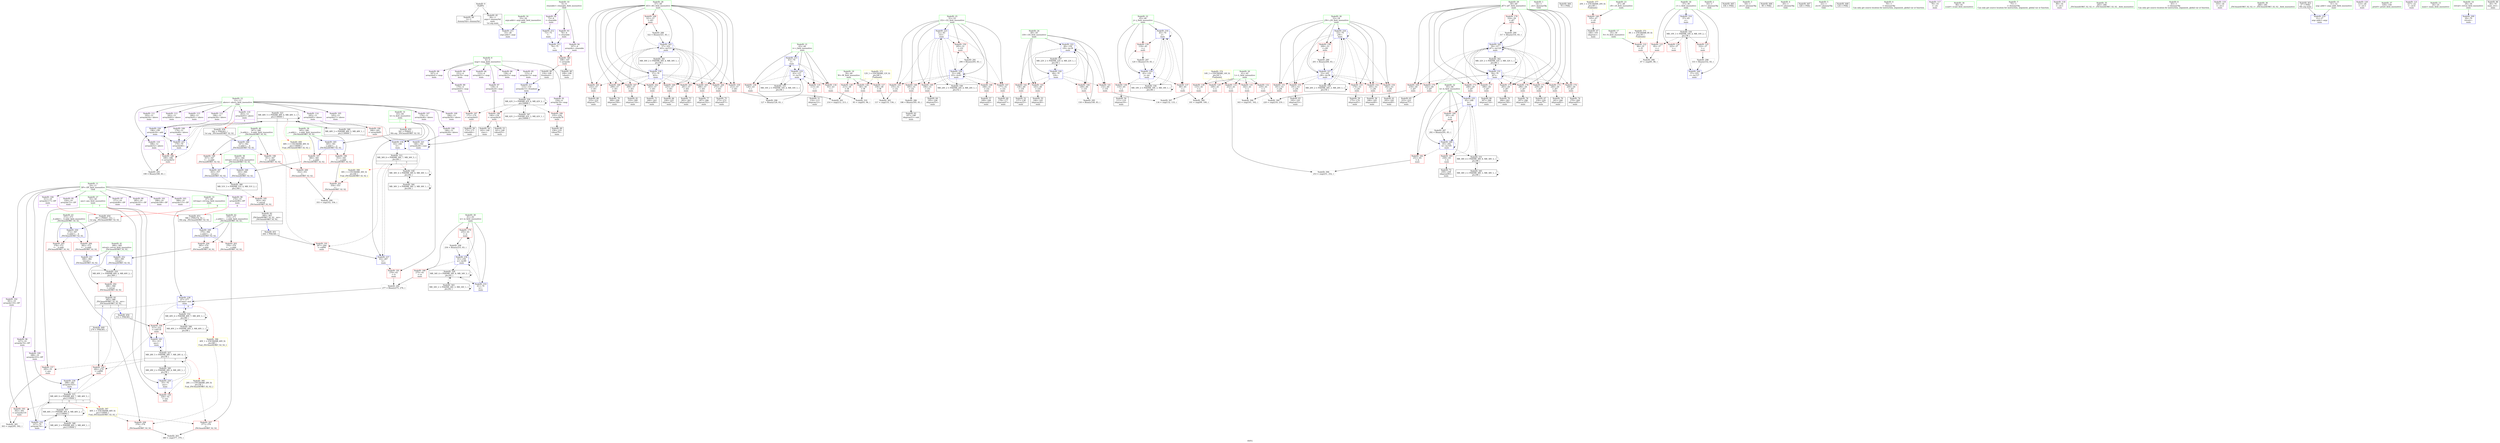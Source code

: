 digraph "SVFG" {
	label="SVFG";

	Node0x55b0b0bd2ba0 [shape=record,color=grey,label="{NodeID: 0\nNullPtr}"];
	Node0x55b0b0bd2ba0 -> Node0x55b0b0c002a0[style=solid];
	Node0x55b0b0bd2ba0 -> Node0x55b0b0c003a0[style=solid];
	Node0x55b0b0c03ed0 [shape=record,color=red,label="{NodeID: 194\n313\<--312\n\<--call118\nmain\n}"];
	Node0x55b0b0c03ed0 -> Node0x55b0b0c0e350[style=solid];
	Node0x55b0b0c01240 [shape=record,color=purple,label="{NodeID: 111\n193\<--12\narrayidx54\<--above\nmain\n}"];
	Node0x55b0b0bff4e0 [shape=record,color=green,label="{NodeID: 28\n57\<--58\ni63\<--i63_field_insensitive\nmain\n}"];
	Node0x55b0b0bff4e0 -> Node0x55b0b0c08080[style=solid];
	Node0x55b0b0bff4e0 -> Node0x55b0b0c08150[style=solid];
	Node0x55b0b0bff4e0 -> Node0x55b0b0c08220[style=solid];
	Node0x55b0b0bff4e0 -> Node0x55b0b0c082f0[style=solid];
	Node0x55b0b0bff4e0 -> Node0x55b0b0c083c0[style=solid];
	Node0x55b0b0bff4e0 -> Node0x55b0b0c08490[style=solid];
	Node0x55b0b0bff4e0 -> Node0x55b0b0c08560[style=solid];
	Node0x55b0b0bff4e0 -> Node0x55b0b0c08630[style=solid];
	Node0x55b0b0bff4e0 -> Node0x55b0b0c08700[style=solid];
	Node0x55b0b0bff4e0 -> Node0x55b0b0c087d0[style=solid];
	Node0x55b0b0bff4e0 -> Node0x55b0b0c05c10[style=solid];
	Node0x55b0b0bff4e0 -> Node0x55b0b0c0e4f0[style=solid];
	Node0x55b0b0c127a0 [shape=record,color=grey,label="{NodeID: 305\n303 = cmp(295, 302, )\n}"];
	Node0x55b0b0c05590 [shape=record,color=blue,label="{NodeID: 222\n49\<--150\ni18\<--inc30\nmain\n}"];
	Node0x55b0b0c05590 -> Node0x55b0b0c071e0[style=dashed];
	Node0x55b0b0c05590 -> Node0x55b0b0c072b0[style=dashed];
	Node0x55b0b0c05590 -> Node0x55b0b0c07380[style=dashed];
	Node0x55b0b0c05590 -> Node0x55b0b0c07450[style=dashed];
	Node0x55b0b0c05590 -> Node0x55b0b0c05590[style=dashed];
	Node0x55b0b0c05590 -> Node0x55b0b0c265a0[style=dashed];
	Node0x55b0b0c07040 [shape=record,color=red,label="{NodeID: 139\n119\<--45\n\<--j\nmain\n}"];
	Node0x55b0b0c07040 -> Node0x55b0b0c11ba0[style=solid];
	Node0x55b0b0c01cb0 [shape=record,color=black,label="{NodeID: 56\n166\<--165\nidxprom40\<--\nmain\n}"];
	Node0x55b0b0c0eaa0 [shape=record,color=blue,label="{NodeID: 250\n372\<--367\n__b.addr\<--__b\n_ZSt3maxIiERKT_S2_S2_\n}"];
	Node0x55b0b0c0eaa0 -> Node0x55b0b0c047c0[style=dashed];
	Node0x55b0b0c0eaa0 -> Node0x55b0b0c04890[style=dashed];
	Node0x55b0b0c08700 [shape=record,color=red,label="{NodeID: 167\n309\<--57\n\<--i63\nmain\n}"];
	Node0x55b0b0c08700 -> Node0x55b0b0c03100[style=solid];
	Node0x55b0b0c03370 [shape=record,color=purple,label="{NodeID: 84\n112\<--4\narrayidx11\<--map\nmain\n}"];
	Node0x55b0b0bd81c0 [shape=record,color=green,label="{NodeID: 1\n14\<--1\n.str\<--dummyObj\nGlob }"];
	Node0x55b0b08aed40 [shape=record,color=black,label="{NodeID: 444\n79 = PHI()\n}"];
	Node0x55b0b0c03fa0 [shape=record,color=red,label="{NodeID: 195\n363\<--343\n\<--retval\n_ZSt3minIiERKT_S2_S2_\n}"];
	Node0x55b0b0c03fa0 -> Node0x55b0b0c031d0[style=solid];
	Node0x55b0b0c01310 [shape=record,color=purple,label="{NodeID: 112\n196\<--12\narrayidx56\<--above\nmain\n}"];
	Node0x55b0b0c01310 -> Node0x55b0b0c058d0[style=solid];
	Node0x55b0b0bff5b0 [shape=record,color=green,label="{NodeID: 29\n59\<--60\nj67\<--j67_field_insensitive\nmain\n}"];
	Node0x55b0b0bff5b0 -> Node0x55b0b0c088a0[style=solid];
	Node0x55b0b0bff5b0 -> Node0x55b0b0c08970[style=solid];
	Node0x55b0b0bff5b0 -> Node0x55b0b0c08a40[style=solid];
	Node0x55b0b0bff5b0 -> Node0x55b0b0c08b10[style=solid];
	Node0x55b0b0bff5b0 -> Node0x55b0b0c08be0[style=solid];
	Node0x55b0b0bff5b0 -> Node0x55b0b0c08cb0[style=solid];
	Node0x55b0b0bff5b0 -> Node0x55b0b0c08d80[style=solid];
	Node0x55b0b0bff5b0 -> Node0x55b0b0c08e50[style=solid];
	Node0x55b0b0bff5b0 -> Node0x55b0b0c08f20[style=solid];
	Node0x55b0b0bff5b0 -> Node0x55b0b0c08ff0[style=solid];
	Node0x55b0b0bff5b0 -> Node0x55b0b0c0db70[style=solid];
	Node0x55b0b0bff5b0 -> Node0x55b0b0c0e420[style=solid];
	Node0x55b0b0c12920 [shape=record,color=grey,label="{NodeID: 306\n253 = cmp(251, 252, )\n}"];
	Node0x55b0b0c05660 [shape=record,color=blue,label="{NodeID: 223\n51\<--83\ni32\<--\nmain\n}"];
	Node0x55b0b0c05660 -> Node0x55b0b0c07520[style=dashed];
	Node0x55b0b0c05660 -> Node0x55b0b0c075f0[style=dashed];
	Node0x55b0b0c05660 -> Node0x55b0b0c076c0[style=dashed];
	Node0x55b0b0c05660 -> Node0x55b0b0c07790[style=dashed];
	Node0x55b0b0c05660 -> Node0x55b0b0c07860[style=dashed];
	Node0x55b0b0c05660 -> Node0x55b0b0c07930[style=dashed];
	Node0x55b0b0c05660 -> Node0x55b0b0c05a70[style=dashed];
	Node0x55b0b0c05660 -> Node0x55b0b0c26aa0[style=dashed];
	Node0x55b0b0c07110 [shape=record,color=red,label="{NodeID: 140\n105\<--47\n\<--c8\nmain\n}"];
	Node0x55b0b0c07110 -> Node0x55b0b0c00540[style=solid];
	Node0x55b0b0c01d80 [shape=record,color=black,label="{NodeID: 57\n169\<--168\nidxprom42\<--\nmain\n}"];
	Node0x55b0b0c256a0 [shape=record,color=black,label="{NodeID: 334\nMR_10V_3 = PHI(MR_10V_4, MR_10V_2, )\npts\{38 \}\n}"];
	Node0x55b0b0c256a0 -> Node0x55b0b0c06340[style=dashed];
	Node0x55b0b0c256a0 -> Node0x55b0b0c06410[style=dashed];
	Node0x55b0b0c256a0 -> Node0x55b0b0c064e0[style=dashed];
	Node0x55b0b0c256a0 -> Node0x55b0b0c0e5c0[style=dashed];
	Node0x55b0b0c0eb70 [shape=record,color=blue,label="{NodeID: 251\n368\<--382\nretval\<--\n_ZSt3maxIiERKT_S2_S2_\n}"];
	Node0x55b0b0c0eb70 -> Node0x55b0b0c1fca0[style=dashed];
	Node0x55b0b0c087d0 [shape=record,color=red,label="{NodeID: 168\n321\<--57\n\<--i63\nmain\n}"];
	Node0x55b0b0c087d0 -> Node0x55b0b0c10e20[style=solid];
	Node0x55b0b0c03440 [shape=record,color=purple,label="{NodeID: 85\n115\<--4\narrayidx13\<--map\nmain\n}"];
	Node0x55b0b0c03440 -> Node0x55b0b0c05180[style=solid];
	Node0x55b0b0bd69e0 [shape=record,color=green,label="{NodeID: 2\n16\<--1\n.str.1\<--dummyObj\nGlob }"];
	Node0x55b0b0c4df70 [shape=record,color=black,label="{NodeID: 445\n104 = PHI()\n}"];
	Node0x55b0b0c04070 [shape=record,color=red,label="{NodeID: 196\n353\<--345\n\<--__a.addr\n_ZSt3minIiERKT_S2_S2_\n}"];
	Node0x55b0b0c04070 -> Node0x55b0b0c04480[style=solid];
	Node0x55b0b0c013e0 [shape=record,color=purple,label="{NodeID: 113\n242\<--12\narrayidx83\<--above\nmain\n}"];
	Node0x55b0b0bff680 [shape=record,color=green,label="{NodeID: 30\n61\<--62\nw\<--w_field_insensitive\nmain\n}"];
	Node0x55b0b0bff680 -> Node0x55b0b0c090c0[style=solid];
	Node0x55b0b0bff680 -> Node0x55b0b0c09190[style=solid];
	Node0x55b0b0bff680 -> Node0x55b0b0c0dcd0[style=solid];
	Node0x55b0b0bff680 -> Node0x55b0b0c0df40[style=solid];
	Node0x55b0b0c12aa0 [shape=record,color=grey,label="{NodeID: 307\n134 = cmp(132, 133, )\n}"];
	Node0x55b0b0c05730 [shape=record,color=blue,label="{NodeID: 224\n53\<--70\nj36\<--\nmain\n}"];
	Node0x55b0b0c05730 -> Node0x55b0b0c07a00[style=dashed];
	Node0x55b0b0c05730 -> Node0x55b0b0c07ad0[style=dashed];
	Node0x55b0b0c05730 -> Node0x55b0b0c07ba0[style=dashed];
	Node0x55b0b0c05730 -> Node0x55b0b0c07c70[style=dashed];
	Node0x55b0b0c05730 -> Node0x55b0b0c07d40[style=dashed];
	Node0x55b0b0c05730 -> Node0x55b0b0c07e10[style=dashed];
	Node0x55b0b0c05730 -> Node0x55b0b0c05730[style=dashed];
	Node0x55b0b0c05730 -> Node0x55b0b0c059a0[style=dashed];
	Node0x55b0b0c05730 -> Node0x55b0b0c26fa0[style=dashed];
	Node0x55b0b0c071e0 [shape=record,color=red,label="{NodeID: 141\n132\<--49\n\<--i18\nmain\n}"];
	Node0x55b0b0c071e0 -> Node0x55b0b0c12aa0[style=solid];
	Node0x55b0b0c01e50 [shape=record,color=black,label="{NodeID: 58\n172\<--171\ntobool44\<--\nmain\n}"];
	Node0x55b0b0c25ba0 [shape=record,color=black,label="{NodeID: 335\nMR_16V_2 = PHI(MR_16V_4, MR_16V_1, )\npts\{44 \}\n}"];
	Node0x55b0b0c25ba0 -> Node0x55b0b0c04fe0[style=dashed];
	Node0x55b0b0c0ec40 [shape=record,color=blue,label="{NodeID: 252\n368\<--385\nretval\<--\n_ZSt3maxIiERKT_S2_S2_\n}"];
	Node0x55b0b0c0ec40 -> Node0x55b0b0c1fca0[style=dashed];
	Node0x55b0b0c088a0 [shape=record,color=red,label="{NodeID: 169\n218\<--59\n\<--j67\nmain\n}"];
	Node0x55b0b0c088a0 -> Node0x55b0b0c12020[style=solid];
	Node0x55b0b0c03510 [shape=record,color=purple,label="{NodeID: 86\n138\<--4\narrayidx23\<--map\nmain\n}"];
	Node0x55b0b0bd6a70 [shape=record,color=green,label="{NodeID: 3\n18\<--1\n.str.2\<--dummyObj\nGlob }"];
	Node0x55b0b0c4e070 [shape=record,color=black,label="{NodeID: 446\n90 = PHI()\n}"];
	Node0x55b0b0c04140 [shape=record,color=red,label="{NodeID: 197\n360\<--345\n\<--__a.addr\n_ZSt3minIiERKT_S2_S2_\n}"];
	Node0x55b0b0c04140 -> Node0x55b0b0c0e900[style=solid];
	Node0x55b0b0c014b0 [shape=record,color=purple,label="{NodeID: 114\n245\<--12\narrayidx85\<--above\nmain\n}"];
	Node0x55b0b0c014b0 -> Node0x55b0b0c099b0[style=solid];
	Node0x55b0b0bff750 [shape=record,color=green,label="{NodeID: 31\n63\<--64\nh\<--h_field_insensitive\nmain\n|{|<s3>5}}"];
	Node0x55b0b0bff750 -> Node0x55b0b0c09260[style=solid];
	Node0x55b0b0bff750 -> Node0x55b0b0c0dda0[style=solid];
	Node0x55b0b0bff750 -> Node0x55b0b0c0e010[style=solid];
	Node0x55b0b0bff750:s3 -> Node0x55b0b0c4ec30[style=solid,color=red];
	Node0x55b0b0c12c20 [shape=record,color=grey,label="{NodeID: 308\n87 = cmp(85, 86, )\n}"];
	Node0x55b0b0c05800 [shape=record,color=blue,label="{NodeID: 225\n179\<--70\narrayidx48\<--\nmain\n}"];
	Node0x55b0b0c05800 -> Node0x55b0b0c09810[style=dashed];
	Node0x55b0b0c05800 -> Node0x55b0b0c05800[style=dashed];
	Node0x55b0b0c05800 -> Node0x55b0b0c058d0[style=dashed];
	Node0x55b0b0c05800 -> Node0x55b0b0c21fa0[style=dashed];
	Node0x55b0b0c072b0 [shape=record,color=red,label="{NodeID: 142\n136\<--49\n\<--i18\nmain\n}"];
	Node0x55b0b0c072b0 -> Node0x55b0b0c01970[style=solid];
	Node0x55b0b0c01f20 [shape=record,color=black,label="{NodeID: 59\n175\<--174\nidxprom45\<--\nmain\n}"];
	Node0x55b0b0c260a0 [shape=record,color=black,label="{NodeID: 336\nMR_18V_2 = PHI(MR_18V_3, MR_18V_1, )\npts\{46 \}\n}"];
	Node0x55b0b0c260a0 -> Node0x55b0b0c050b0[style=dashed];
	Node0x55b0b0c260a0 -> Node0x55b0b0c260a0[style=dashed];
	Node0x55b0b0c08970 [shape=record,color=red,label="{NodeID: 170\n222\<--59\n\<--j67\nmain\n}"];
	Node0x55b0b0c08970 -> Node0x55b0b0c02400[style=solid];
	Node0x55b0b0c035e0 [shape=record,color=purple,label="{NodeID: 87\n139\<--4\narrayidx24\<--map\nmain\n}"];
	Node0x55b0b0c035e0 -> Node0x55b0b0c09670[style=solid];
	Node0x55b0b0bd7440 [shape=record,color=green,label="{NodeID: 4\n20\<--1\n.str.3\<--dummyObj\nGlob }"];
	Node0x55b0b0c4e170 [shape=record,color=black,label="{NodeID: 447\n328 = PHI()\n}"];
	Node0x55b0b0c04210 [shape=record,color=red,label="{NodeID: 198\n351\<--347\n\<--__b.addr\n_ZSt3minIiERKT_S2_S2_\n}"];
	Node0x55b0b0c04210 -> Node0x55b0b0c043b0[style=solid];
	Node0x55b0b0c01580 [shape=record,color=purple,label="{NodeID: 115\n260\<--12\narrayidx91\<--above\nmain\n}"];
	Node0x55b0b0bff820 [shape=record,color=green,label="{NodeID: 32\n65\<--66\nk\<--k_field_insensitive\nmain\n}"];
	Node0x55b0b0bff820 -> Node0x55b0b0c09330[style=solid];
	Node0x55b0b0bff820 -> Node0x55b0b0c09400[style=solid];
	Node0x55b0b0bff820 -> Node0x55b0b0c094d0[style=solid];
	Node0x55b0b0bff820 -> Node0x55b0b0c0de70[style=solid];
	Node0x55b0b0bff820 -> Node0x55b0b0c0e280[style=solid];
	Node0x55b0b0c12da0 [shape=record,color=grey,label="{NodeID: 309\n101 = cmp(99, 100, )\n}"];
	Node0x55b0b0c058d0 [shape=record,color=blue,label="{NodeID: 226\n196\<--190\narrayidx56\<--add\nmain\n}"];
	Node0x55b0b0c058d0 -> Node0x55b0b0c09810[style=dashed];
	Node0x55b0b0c058d0 -> Node0x55b0b0c05800[style=dashed];
	Node0x55b0b0c058d0 -> Node0x55b0b0c058d0[style=dashed];
	Node0x55b0b0c058d0 -> Node0x55b0b0c21fa0[style=dashed];
	Node0x55b0b0c07380 [shape=record,color=red,label="{NodeID: 143\n143\<--49\n\<--i18\nmain\n}"];
	Node0x55b0b0c07380 -> Node0x55b0b0c01be0[style=solid];
	Node0x55b0b0c01ff0 [shape=record,color=black,label="{NodeID: 60\n178\<--177\nidxprom47\<--\nmain\n}"];
	Node0x55b0b0c265a0 [shape=record,color=black,label="{NodeID: 337\nMR_22V_2 = PHI(MR_22V_4, MR_22V_1, )\npts\{50 \}\n}"];
	Node0x55b0b0c265a0 -> Node0x55b0b0c053f0[style=dashed];
	Node0x55b0b0c08a40 [shape=record,color=red,label="{NodeID: 171\n229\<--59\n\<--j67\nmain\n}"];
	Node0x55b0b0c08a40 -> Node0x55b0b0c025a0[style=solid];
	Node0x55b0b0c036b0 [shape=record,color=purple,label="{NodeID: 88\n167\<--4\narrayidx41\<--map\nmain\n}"];
	Node0x55b0b0bd6480 [shape=record,color=green,label="{NodeID: 5\n22\<--1\n.str.4\<--dummyObj\nGlob }"];
	Node0x55b0b0c4e270 [shape=record,color=black,label="{NodeID: 448\n124 = PHI()\n}"];
	Node0x55b0b0c042e0 [shape=record,color=red,label="{NodeID: 199\n357\<--347\n\<--__b.addr\n_ZSt3minIiERKT_S2_S2_\n}"];
	Node0x55b0b0c042e0 -> Node0x55b0b0c0e830[style=solid];
	Node0x55b0b0c05d90 [shape=record,color=purple,label="{NodeID: 116\n263\<--12\narrayidx93\<--above\nmain\n|{<s0>5}}"];
	Node0x55b0b0c05d90:s0 -> Node0x55b0b0c4ed40[style=solid,color=red];
	Node0x55b0b0bff8f0 [shape=record,color=green,label="{NodeID: 33\n67\<--68\nref.tmp\<--ref.tmp_field_insensitive\nmain\n|{|<s1>6}}"];
	Node0x55b0b0bff8f0 -> Node0x55b0b0c0e0e0[style=solid];
	Node0x55b0b0bff8f0:s1 -> Node0x55b0b0c4eab0[style=solid,color=red];
	Node0x55b0b0c12f20 [shape=record,color=grey,label="{NodeID: 310\n95 = cmp(93, 94, )\n}"];
	Node0x55b0b0c059a0 [shape=record,color=blue,label="{NodeID: 227\n53\<--201\nj36\<--inc58\nmain\n}"];
	Node0x55b0b0c059a0 -> Node0x55b0b0c07a00[style=dashed];
	Node0x55b0b0c059a0 -> Node0x55b0b0c07ad0[style=dashed];
	Node0x55b0b0c059a0 -> Node0x55b0b0c07ba0[style=dashed];
	Node0x55b0b0c059a0 -> Node0x55b0b0c07c70[style=dashed];
	Node0x55b0b0c059a0 -> Node0x55b0b0c07d40[style=dashed];
	Node0x55b0b0c059a0 -> Node0x55b0b0c07e10[style=dashed];
	Node0x55b0b0c059a0 -> Node0x55b0b0c05730[style=dashed];
	Node0x55b0b0c059a0 -> Node0x55b0b0c059a0[style=dashed];
	Node0x55b0b0c059a0 -> Node0x55b0b0c26fa0[style=dashed];
	Node0x55b0b0c07450 [shape=record,color=red,label="{NodeID: 144\n149\<--49\n\<--i18\nmain\n}"];
	Node0x55b0b0c07450 -> Node0x55b0b0c118a0[style=solid];
	Node0x55b0b0c020c0 [shape=record,color=black,label="{NodeID: 61\n183\<--182\nidxprom49\<--\nmain\n}"];
	Node0x55b0b0c26aa0 [shape=record,color=black,label="{NodeID: 338\nMR_24V_2 = PHI(MR_24V_4, MR_24V_1, )\npts\{52 \}\n}"];
	Node0x55b0b0c26aa0 -> Node0x55b0b0c05660[style=dashed];
	Node0x55b0b0c08b10 [shape=record,color=red,label="{NodeID: 172\n240\<--59\n\<--j67\nmain\n}"];
	Node0x55b0b0c08b10 -> Node0x55b0b0c02810[style=solid];
	Node0x55b0b0c03780 [shape=record,color=purple,label="{NodeID: 89\n170\<--4\narrayidx43\<--map\nmain\n}"];
	Node0x55b0b0c03780 -> Node0x55b0b0c09740[style=solid];
	Node0x55b0b0bd6540 [shape=record,color=green,label="{NodeID: 6\n70\<--1\n\<--dummyObj\nCan only get source location for instruction, argument, global var or function.}"];
	Node0x55b0b0c4e370 [shape=record,color=black,label="{NodeID: 449\n279 = PHI(365, )\n}"];
	Node0x55b0b0c4e370 -> Node0x55b0b0c03d30[style=solid];
	Node0x55b0b0c1fa80 [shape=record,color=black,label="{NodeID: 366\nMR_51V_3 = PHI(MR_51V_4, MR_51V_2, )\npts\{344 \}\n}"];
	Node0x55b0b0c1fa80 -> Node0x55b0b0c03fa0[style=dashed];
	Node0x55b0b0c043b0 [shape=record,color=red,label="{NodeID: 200\n352\<--351\n\<--\n_ZSt3minIiERKT_S2_S2_\n}"];
	Node0x55b0b0c043b0 -> Node0x55b0b0c11ea0[style=solid];
	Node0x55b0b0c05e60 [shape=record,color=purple,label="{NodeID: 117\n78\<--14\n\<--.str\nmain\n}"];
	Node0x55b0b0bff9c0 [shape=record,color=green,label="{NodeID: 34\n80\<--81\nscanf\<--scanf_field_insensitive\n}"];
	Node0x55b0b0c05a70 [shape=record,color=blue,label="{NodeID: 228\n51\<--206\ni32\<--inc61\nmain\n}"];
	Node0x55b0b0c05a70 -> Node0x55b0b0c07520[style=dashed];
	Node0x55b0b0c05a70 -> Node0x55b0b0c075f0[style=dashed];
	Node0x55b0b0c05a70 -> Node0x55b0b0c076c0[style=dashed];
	Node0x55b0b0c05a70 -> Node0x55b0b0c07790[style=dashed];
	Node0x55b0b0c05a70 -> Node0x55b0b0c07860[style=dashed];
	Node0x55b0b0c05a70 -> Node0x55b0b0c07930[style=dashed];
	Node0x55b0b0c05a70 -> Node0x55b0b0c05a70[style=dashed];
	Node0x55b0b0c05a70 -> Node0x55b0b0c26aa0[style=dashed];
	Node0x55b0b0c07520 [shape=record,color=red,label="{NodeID: 145\n155\<--51\n\<--i32\nmain\n}"];
	Node0x55b0b0c07520 -> Node0x55b0b0c12320[style=solid];
	Node0x55b0b0c02190 [shape=record,color=black,label="{NodeID: 62\n187\<--186\nidxprom51\<--sub\nmain\n}"];
	Node0x55b0b0c26fa0 [shape=record,color=black,label="{NodeID: 339\nMR_26V_2 = PHI(MR_26V_3, MR_26V_1, )\npts\{54 \}\n}"];
	Node0x55b0b0c26fa0 -> Node0x55b0b0c05730[style=dashed];
	Node0x55b0b0c26fa0 -> Node0x55b0b0c26fa0[style=dashed];
	Node0x55b0b0c08be0 [shape=record,color=red,label="{NodeID: 173\n248\<--59\n\<--j67\nmain\n}"];
	Node0x55b0b0c08be0 -> Node0x55b0b0c0de70[style=solid];
	Node0x55b0b0c03850 [shape=record,color=purple,label="{NodeID: 90\n231\<--4\narrayidx76\<--map\nmain\n}"];
	Node0x55b0b0bfe480 [shape=record,color=green,label="{NodeID: 7\n75\<--1\n\<--dummyObj\nCan only get source location for instruction, argument, global var or function.}"];
	Node0x55b0b0c4e560 [shape=record,color=black,label="{NodeID: 450\n312 = PHI(365, )\n}"];
	Node0x55b0b0c4e560 -> Node0x55b0b0c03ed0[style=solid];
	Node0x55b0b0c04480 [shape=record,color=red,label="{NodeID: 201\n354\<--353\n\<--\n_ZSt3minIiERKT_S2_S2_\n}"];
	Node0x55b0b0c04480 -> Node0x55b0b0c11ea0[style=solid];
	Node0x55b0b0c05f30 [shape=record,color=purple,label="{NodeID: 118\n89\<--16\n\<--.str.1\nmain\n}"];
	Node0x55b0b0bffac0 [shape=record,color=green,label="{NodeID: 35\n265\<--266\n_ZSt3minIiERKT_S2_S2_\<--_ZSt3minIiERKT_S2_S2__field_insensitive\n}"];
	Node0x55b0b0c0a550 [shape=record,color=yellow,style=double,label="{NodeID: 395\n28V_1 = ENCHI(MR_28V_0)\npts\{56 \}\nFun[_ZSt3maxIiERKT_S2_S2_]}"];
	Node0x55b0b0c0a550 -> Node0x55b0b0c04960[style=dashed];
	Node0x55b0b0c1e4a0 [shape=record,color=black,label="{NodeID: 312\nMR_36V_6 = PHI(MR_36V_7, MR_36V_5, )\npts\{64 \}\n|{|<s3>5}}"];
	Node0x55b0b0c1e4a0 -> Node0x55b0b0c09a80[style=dashed];
	Node0x55b0b0c1e4a0 -> Node0x55b0b0c0e010[style=dashed];
	Node0x55b0b0c1e4a0 -> Node0x55b0b0c242a0[style=dashed];
	Node0x55b0b0c1e4a0:s3 -> Node0x55b0b0c0a7f0[style=dashed,color=red];
	Node0x55b0b0c05b40 [shape=record,color=blue,label="{NodeID: 229\n55\<--70\nans\<--\nmain\n}"];
	Node0x55b0b0c05b40 -> Node0x55b0b0c07fb0[style=dashed];
	Node0x55b0b0c05b40 -> Node0x55b0b0c233a0[style=dashed];
	Node0x55b0b0c05b40 -> Node0x55b0b0c274a0[style=dashed];
	Node0x55b0b0c075f0 [shape=record,color=red,label="{NodeID: 146\n168\<--51\n\<--i32\nmain\n}"];
	Node0x55b0b0c075f0 -> Node0x55b0b0c01d80[style=solid];
	Node0x55b0b0c02260 [shape=record,color=black,label="{NodeID: 63\n192\<--191\nidxprom53\<--\nmain\n}"];
	Node0x55b0b0c274a0 [shape=record,color=black,label="{NodeID: 340\nMR_28V_2 = PHI(MR_28V_4, MR_28V_1, )\npts\{56 \}\n}"];
	Node0x55b0b0c274a0 -> Node0x55b0b0c05b40[style=dashed];
	Node0x55b0b0c08cb0 [shape=record,color=red,label="{NodeID: 174\n269\<--59\n\<--j67\nmain\n}"];
	Node0x55b0b0c08cb0 -> Node0x55b0b0c02b50[style=solid];
	Node0x55b0b0c03920 [shape=record,color=purple,label="{NodeID: 91\n234\<--4\narrayidx78\<--map\nmain\n}"];
	Node0x55b0b0c03920 -> Node0x55b0b0c098e0[style=solid];
	Node0x55b0b0bfe510 [shape=record,color=green,label="{NodeID: 8\n83\<--1\n\<--dummyObj\nCan only get source location for instruction, argument, global var or function.}"];
	Node0x55b0b0c4e660 [shape=record,color=black,label="{NodeID: 451\n264 = PHI(340, )\n}"];
	Node0x55b0b0c4e660 -> Node0x55b0b0c09a80[style=solid];
	Node0x55b0b0c04550 [shape=record,color=red,label="{NodeID: 202\n388\<--368\n\<--retval\n_ZSt3maxIiERKT_S2_S2_\n}"];
	Node0x55b0b0c04550 -> Node0x55b0b0c032a0[style=solid];
	Node0x55b0b0c06000 [shape=record,color=purple,label="{NodeID: 119\n103\<--18\n\<--.str.2\nmain\n}"];
	Node0x55b0b0bffbc0 [shape=record,color=green,label="{NodeID: 36\n280\<--281\n_ZSt3maxIiERKT_S2_S2_\<--_ZSt3maxIiERKT_S2_S2__field_insensitive\n}"];
	Node0x55b0b0c0a630 [shape=record,color=yellow,style=double,label="{NodeID: 396\n40V_1 = ENCHI(MR_40V_0)\npts\{68 \}\nFun[_ZSt3maxIiERKT_S2_S2_]}"];
	Node0x55b0b0c0a630 -> Node0x55b0b0c04a30[style=dashed];
	Node0x55b0b0c05c10 [shape=record,color=blue,label="{NodeID: 230\n57\<--70\ni63\<--\nmain\n}"];
	Node0x55b0b0c05c10 -> Node0x55b0b0c08080[style=dashed];
	Node0x55b0b0c05c10 -> Node0x55b0b0c08150[style=dashed];
	Node0x55b0b0c05c10 -> Node0x55b0b0c08220[style=dashed];
	Node0x55b0b0c05c10 -> Node0x55b0b0c082f0[style=dashed];
	Node0x55b0b0c05c10 -> Node0x55b0b0c083c0[style=dashed];
	Node0x55b0b0c05c10 -> Node0x55b0b0c08490[style=dashed];
	Node0x55b0b0c05c10 -> Node0x55b0b0c08560[style=dashed];
	Node0x55b0b0c05c10 -> Node0x55b0b0c08630[style=dashed];
	Node0x55b0b0c05c10 -> Node0x55b0b0c08700[style=dashed];
	Node0x55b0b0c05c10 -> Node0x55b0b0c087d0[style=dashed];
	Node0x55b0b0c05c10 -> Node0x55b0b0c0e4f0[style=dashed];
	Node0x55b0b0c05c10 -> Node0x55b0b0c279a0[style=dashed];
	Node0x55b0b0c076c0 [shape=record,color=red,label="{NodeID: 147\n177\<--51\n\<--i32\nmain\n}"];
	Node0x55b0b0c076c0 -> Node0x55b0b0c01ff0[style=solid];
	Node0x55b0b0c02330 [shape=record,color=black,label="{NodeID: 64\n195\<--194\nidxprom55\<--\nmain\n}"];
	Node0x55b0b0c279a0 [shape=record,color=black,label="{NodeID: 341\nMR_30V_2 = PHI(MR_30V_4, MR_30V_1, )\npts\{58 \}\n}"];
	Node0x55b0b0c279a0 -> Node0x55b0b0c05c10[style=dashed];
	Node0x55b0b0c08d80 [shape=record,color=red,label="{NodeID: 175\n283\<--59\n\<--j67\nmain\n}"];
	Node0x55b0b0c08d80 -> Node0x55b0b0c02cf0[style=solid];
	Node0x55b0b0c039f0 [shape=record,color=purple,label="{NodeID: 92\n73\<--6\n\<--clearable\nmain\n}"];
	Node0x55b0b0c039f0 -> Node0x55b0b0c04d70[style=solid];
	Node0x55b0b0bfe5a0 [shape=record,color=green,label="{NodeID: 9\n4\<--5\nmap\<--map_field_insensitive\nGlob }"];
	Node0x55b0b0bfe5a0 -> Node0x55b0b0c03370[style=solid];
	Node0x55b0b0bfe5a0 -> Node0x55b0b0c03440[style=solid];
	Node0x55b0b0bfe5a0 -> Node0x55b0b0c03510[style=solid];
	Node0x55b0b0bfe5a0 -> Node0x55b0b0c035e0[style=solid];
	Node0x55b0b0bfe5a0 -> Node0x55b0b0c036b0[style=solid];
	Node0x55b0b0bfe5a0 -> Node0x55b0b0c03780[style=solid];
	Node0x55b0b0bfe5a0 -> Node0x55b0b0c03850[style=solid];
	Node0x55b0b0bfe5a0 -> Node0x55b0b0c03920[style=solid];
	Node0x55b0b0c4e7a0 [shape=record,color=black,label="{NodeID: 452\n27 = PHI()\n0th arg main }"];
	Node0x55b0b0c4e7a0 -> Node0x55b0b0c04bd0[style=solid];
	Node0x55b0b0c10b20 [shape=record,color=grey,label="{NodeID: 286\n186 = Binary(185, 83, )\n}"];
	Node0x55b0b0c10b20 -> Node0x55b0b0c02190[style=solid];
	Node0x55b0b0c04620 [shape=record,color=red,label="{NodeID: 203\n376\<--370\n\<--__a.addr\n_ZSt3maxIiERKT_S2_S2_\n}"];
	Node0x55b0b0c04620 -> Node0x55b0b0c04960[style=solid];
	Node0x55b0b0c060d0 [shape=record,color=purple,label="{NodeID: 120\n123\<--20\n\<--.str.3\nmain\n}"];
	Node0x55b0b0bffcc0 [shape=record,color=green,label="{NodeID: 37\n329\<--330\nprintf\<--printf_field_insensitive\n}"];
	Node0x55b0b0c0a710 [shape=record,color=yellow,style=double,label="{NodeID: 397\n46V_1 = ENCHI(MR_46V_0)\npts\{110000 \}\nFun[_ZSt3maxIiERKT_S2_S2_]}"];
	Node0x55b0b0c0a710 -> Node0x55b0b0c04960[style=dashed];
	Node0x55b0b0c0a710 -> Node0x55b0b0c04a30[style=dashed];
	Node0x55b0b0c0db70 [shape=record,color=blue,label="{NodeID: 231\n59\<--70\nj67\<--\nmain\n}"];
	Node0x55b0b0c0db70 -> Node0x55b0b0c088a0[style=dashed];
	Node0x55b0b0c0db70 -> Node0x55b0b0c08970[style=dashed];
	Node0x55b0b0c0db70 -> Node0x55b0b0c08a40[style=dashed];
	Node0x55b0b0c0db70 -> Node0x55b0b0c08b10[style=dashed];
	Node0x55b0b0c0db70 -> Node0x55b0b0c08be0[style=dashed];
	Node0x55b0b0c0db70 -> Node0x55b0b0c08cb0[style=dashed];
	Node0x55b0b0c0db70 -> Node0x55b0b0c08d80[style=dashed];
	Node0x55b0b0c0db70 -> Node0x55b0b0c08e50[style=dashed];
	Node0x55b0b0c0db70 -> Node0x55b0b0c08f20[style=dashed];
	Node0x55b0b0c0db70 -> Node0x55b0b0c08ff0[style=dashed];
	Node0x55b0b0c0db70 -> Node0x55b0b0c0db70[style=dashed];
	Node0x55b0b0c0db70 -> Node0x55b0b0c0e420[style=dashed];
	Node0x55b0b0c0db70 -> Node0x55b0b0c27ea0[style=dashed];
	Node0x55b0b0c07790 [shape=record,color=red,label="{NodeID: 148\n185\<--51\n\<--i32\nmain\n}"];
	Node0x55b0b0c07790 -> Node0x55b0b0c10b20[style=solid];
	Node0x55b0b0c02400 [shape=record,color=black,label="{NodeID: 65\n223\<--222\nidxprom71\<--\nmain\n}"];
	Node0x55b0b0c27ea0 [shape=record,color=black,label="{NodeID: 342\nMR_32V_2 = PHI(MR_32V_3, MR_32V_1, )\npts\{60 \}\n}"];
	Node0x55b0b0c27ea0 -> Node0x55b0b0c0db70[style=dashed];
	Node0x55b0b0c27ea0 -> Node0x55b0b0c27ea0[style=dashed];
	Node0x55b0b0c08e50 [shape=record,color=red,label="{NodeID: 176\n296\<--59\n\<--j67\nmain\n}"];
	Node0x55b0b0c08e50 -> Node0x55b0b0c02e90[style=solid];
	Node0x55b0b0c03ac0 [shape=record,color=purple,label="{NodeID: 93\n76\<--6\n\<--clearable\nmain\n}"];
	Node0x55b0b0c03ac0 -> Node0x55b0b0c04e40[style=solid];
	Node0x55b0b0bfe630 [shape=record,color=green,label="{NodeID: 10\n6\<--9\nclearable\<--clearable_field_insensitive\nGlob }"];
	Node0x55b0b0bfe630 -> Node0x55b0b0c039f0[style=solid];
	Node0x55b0b0bfe630 -> Node0x55b0b0c03ac0[style=solid];
	Node0x55b0b0bfe630 -> Node0x55b0b0c03b90[style=solid];
	Node0x55b0b0c4e870 [shape=record,color=black,label="{NodeID: 453\n366 = PHI(274, 55, )\n0th arg _ZSt3maxIiERKT_S2_S2_ }"];
	Node0x55b0b0c4e870 -> Node0x55b0b0c0e9d0[style=solid];
	Node0x55b0b0c10ca0 [shape=record,color=grey,label="{NodeID: 287\n292 = Binary(291, 83, )\n}"];
	Node0x55b0b0c10ca0 -> Node0x55b0b0c0e280[style=solid];
	Node0x55b0b0c046f0 [shape=record,color=red,label="{NodeID: 204\n385\<--370\n\<--__a.addr\n_ZSt3maxIiERKT_S2_S2_\n}"];
	Node0x55b0b0c046f0 -> Node0x55b0b0c0ec40[style=solid];
	Node0x55b0b0c061a0 [shape=record,color=purple,label="{NodeID: 121\n327\<--22\n\<--.str.4\nmain\n}"];
	Node0x55b0b0bffdc0 [shape=record,color=green,label="{NodeID: 38\n343\<--344\nretval\<--retval_field_insensitive\n_ZSt3minIiERKT_S2_S2_\n}"];
	Node0x55b0b0bffdc0 -> Node0x55b0b0c03fa0[style=solid];
	Node0x55b0b0bffdc0 -> Node0x55b0b0c0e830[style=solid];
	Node0x55b0b0bffdc0 -> Node0x55b0b0c0e900[style=solid];
	Node0x55b0b0c0a7f0 [shape=record,color=yellow,style=double,label="{NodeID: 398\n36V_1 = ENCHI(MR_36V_0)\npts\{64 \}\nFun[_ZSt3minIiERKT_S2_S2_]}"];
	Node0x55b0b0c0a7f0 -> Node0x55b0b0c04480[style=dashed];
	Node0x55b0b0c1fbb0 [shape=record,color=black,label="{NodeID: 315\nMR_46V_6 = PHI(MR_46V_7, MR_46V_5, )\npts\{110000 \}\n|{|<s6>6|<s7>7}}"];
	Node0x55b0b0c1fbb0 -> Node0x55b0b0c03d30[style=dashed];
	Node0x55b0b0c1fbb0 -> Node0x55b0b0c03e00[style=dashed];
	Node0x55b0b0c1fbb0 -> Node0x55b0b0c03ed0[style=dashed];
	Node0x55b0b0c1fbb0 -> Node0x55b0b0c0dc00[style=dashed];
	Node0x55b0b0c1fbb0 -> Node0x55b0b0c0e1b0[style=dashed];
	Node0x55b0b0c1fbb0 -> Node0x55b0b0c2c9a0[style=dashed];
	Node0x55b0b0c1fbb0:s6 -> Node0x55b0b0c0a710[style=dashed,color=red];
	Node0x55b0b0c1fbb0:s7 -> Node0x55b0b0c0a710[style=dashed,color=red];
	Node0x55b0b0c0dc00 [shape=record,color=blue,label="{NodeID: 232\n227\<--70\narrayidx74\<--\nmain\n}"];
	Node0x55b0b0c0dc00 -> Node0x55b0b0c0dc00[style=dashed];
	Node0x55b0b0c0dc00 -> Node0x55b0b0c1fbb0[style=dashed];
	Node0x55b0b0c0dc00 -> Node0x55b0b0c2c9a0[style=dashed];
	Node0x55b0b0c07860 [shape=record,color=red,label="{NodeID: 149\n194\<--51\n\<--i32\nmain\n}"];
	Node0x55b0b0c07860 -> Node0x55b0b0c02330[style=solid];
	Node0x55b0b0c024d0 [shape=record,color=black,label="{NodeID: 66\n226\<--225\nidxprom73\<--\nmain\n}"];
	Node0x55b0b0c283a0 [shape=record,color=black,label="{NodeID: 343\nMR_34V_2 = PHI(MR_34V_3, MR_34V_1, )\npts\{62 \}\n}"];
	Node0x55b0b0c283a0 -> Node0x55b0b0c23da0[style=dashed];
	Node0x55b0b0c283a0 -> Node0x55b0b0c283a0[style=dashed];
	Node0x55b0b0c08f20 [shape=record,color=red,label="{NodeID: 177\n306\<--59\n\<--j67\nmain\n}"];
	Node0x55b0b0c08f20 -> Node0x55b0b0c03030[style=solid];
	Node0x55b0b0c03b90 [shape=record,color=purple,label="{NodeID: 94\n107\<--6\narrayidx\<--clearable\nmain\n}"];
	Node0x55b0b0c03b90 -> Node0x55b0b0c095a0[style=solid];
	Node0x55b0b0bfe6c0 [shape=record,color=green,label="{NodeID: 11\n10\<--11\nDP\<--DP_field_insensitive\nGlob }"];
	Node0x55b0b0bfe6c0 -> Node0x55b0b0c03c60[style=solid];
	Node0x55b0b0bfe6c0 -> Node0x55b0b0c00610[style=solid];
	Node0x55b0b0bfe6c0 -> Node0x55b0b0c006e0[style=solid];
	Node0x55b0b0bfe6c0 -> Node0x55b0b0c007b0[style=solid];
	Node0x55b0b0bfe6c0 -> Node0x55b0b0c00880[style=solid];
	Node0x55b0b0bfe6c0 -> Node0x55b0b0c00950[style=solid];
	Node0x55b0b0bfe6c0 -> Node0x55b0b0c00a20[style=solid];
	Node0x55b0b0bfe6c0 -> Node0x55b0b0c00af0[style=solid];
	Node0x55b0b0bfe6c0 -> Node0x55b0b0c00bc0[style=solid];
	Node0x55b0b0bfe6c0 -> Node0x55b0b0c00c90[style=solid];
	Node0x55b0b0c4eab0 [shape=record,color=black,label="{NodeID: 454\n367 = PHI(67, 311, )\n1st arg _ZSt3maxIiERKT_S2_S2_ }"];
	Node0x55b0b0c4eab0 -> Node0x55b0b0c0eaa0[style=solid];
	Node0x55b0b0c31590 [shape=record,color=yellow,style=double,label="{NodeID: 371\n8V_1 = ENCHI(MR_8V_0)\npts\{36 \}\nFun[main]}"];
	Node0x55b0b0c31590 -> Node0x55b0b0c06270[style=dashed];
	Node0x55b0b0c10e20 [shape=record,color=grey,label="{NodeID: 288\n322 = Binary(321, 83, )\n}"];
	Node0x55b0b0c10e20 -> Node0x55b0b0c0e4f0[style=solid];
	Node0x55b0b0c047c0 [shape=record,color=red,label="{NodeID: 205\n378\<--372\n\<--__b.addr\n_ZSt3maxIiERKT_S2_S2_\n}"];
	Node0x55b0b0c047c0 -> Node0x55b0b0c04a30[style=solid];
	Node0x55b0b0c06270 [shape=record,color=red,label="{NodeID: 122\n86\<--35\n\<--N\nmain\n}"];
	Node0x55b0b0c06270 -> Node0x55b0b0c12c20[style=solid];
	Node0x55b0b0bffe90 [shape=record,color=green,label="{NodeID: 39\n345\<--346\n__a.addr\<--__a.addr_field_insensitive\n_ZSt3minIiERKT_S2_S2_\n}"];
	Node0x55b0b0bffe90 -> Node0x55b0b0c04070[style=solid];
	Node0x55b0b0bffe90 -> Node0x55b0b0c04140[style=solid];
	Node0x55b0b0bffe90 -> Node0x55b0b0c0e690[style=solid];
	Node0x55b0b0c1fca0 [shape=record,color=black,label="{NodeID: 316\nMR_60V_3 = PHI(MR_60V_4, MR_60V_2, )\npts\{369 \}\n}"];
	Node0x55b0b0c1fca0 -> Node0x55b0b0c04550[style=dashed];
	Node0x55b0b0c0dcd0 [shape=record,color=blue,label="{NodeID: 233\n61\<--70\nw\<--\nmain\n}"];
	Node0x55b0b0c0dcd0 -> Node0x55b0b0c090c0[style=dashed];
	Node0x55b0b0c0dcd0 -> Node0x55b0b0c0df40[style=dashed];
	Node0x55b0b0c0dcd0 -> Node0x55b0b0c23da0[style=dashed];
	Node0x55b0b0c07930 [shape=record,color=red,label="{NodeID: 150\n205\<--51\n\<--i32\nmain\n}"];
	Node0x55b0b0c07930 -> Node0x55b0b0c112a0[style=solid];
	Node0x55b0b0c025a0 [shape=record,color=black,label="{NodeID: 67\n230\<--229\nidxprom75\<--\nmain\n}"];
	Node0x55b0b0c288a0 [shape=record,color=black,label="{NodeID: 344\nMR_36V_2 = PHI(MR_36V_3, MR_36V_1, )\npts\{64 \}\n}"];
	Node0x55b0b0c288a0 -> Node0x55b0b0c242a0[style=dashed];
	Node0x55b0b0c288a0 -> Node0x55b0b0c288a0[style=dashed];
	Node0x55b0b0c08ff0 [shape=record,color=red,label="{NodeID: 178\n316\<--59\n\<--j67\nmain\n}"];
	Node0x55b0b0c08ff0 -> Node0x55b0b0c11120[style=solid];
	Node0x55b0b0c03c60 [shape=record,color=purple,label="{NodeID: 95\n224\<--10\narrayidx72\<--DP\nmain\n}"];
	Node0x55b0b0bfe780 [shape=record,color=green,label="{NodeID: 12\n12\<--13\nabove\<--above_field_insensitive\nGlob }"];
	Node0x55b0b0bfe780 -> Node0x55b0b0c00d60[style=solid];
	Node0x55b0b0bfe780 -> Node0x55b0b0c00e30[style=solid];
	Node0x55b0b0bfe780 -> Node0x55b0b0c00f00[style=solid];
	Node0x55b0b0bfe780 -> Node0x55b0b0c00fd0[style=solid];
	Node0x55b0b0bfe780 -> Node0x55b0b0c010a0[style=solid];
	Node0x55b0b0bfe780 -> Node0x55b0b0c01170[style=solid];
	Node0x55b0b0bfe780 -> Node0x55b0b0c01240[style=solid];
	Node0x55b0b0bfe780 -> Node0x55b0b0c01310[style=solid];
	Node0x55b0b0bfe780 -> Node0x55b0b0c013e0[style=solid];
	Node0x55b0b0bfe780 -> Node0x55b0b0c014b0[style=solid];
	Node0x55b0b0bfe780 -> Node0x55b0b0c01580[style=solid];
	Node0x55b0b0bfe780 -> Node0x55b0b0c05d90[style=solid];
	Node0x55b0b0c4ec30 [shape=record,color=black,label="{NodeID: 455\n341 = PHI(63, )\n0th arg _ZSt3minIiERKT_S2_S2_ }"];
	Node0x55b0b0c4ec30 -> Node0x55b0b0c0e690[style=solid];
	Node0x55b0b0c10fa0 [shape=record,color=grey,label="{NodeID: 289\n201 = Binary(200, 83, )\n}"];
	Node0x55b0b0c10fa0 -> Node0x55b0b0c059a0[style=solid];
	Node0x55b0b0c04890 [shape=record,color=red,label="{NodeID: 206\n382\<--372\n\<--__b.addr\n_ZSt3maxIiERKT_S2_S2_\n}"];
	Node0x55b0b0c04890 -> Node0x55b0b0c0eb70[style=solid];
	Node0x55b0b0c06340 [shape=record,color=red,label="{NodeID: 123\n85\<--37\n\<--c\nmain\n}"];
	Node0x55b0b0c06340 -> Node0x55b0b0c12c20[style=solid];
	Node0x55b0b0bfff60 [shape=record,color=green,label="{NodeID: 40\n347\<--348\n__b.addr\<--__b.addr_field_insensitive\n_ZSt3minIiERKT_S2_S2_\n}"];
	Node0x55b0b0bfff60 -> Node0x55b0b0c04210[style=solid];
	Node0x55b0b0bfff60 -> Node0x55b0b0c042e0[style=solid];
	Node0x55b0b0bfff60 -> Node0x55b0b0c0e760[style=solid];
	Node0x55b0b0c0a9e0 [shape=record,color=yellow,style=double,label="{NodeID: 400\n48V_1 = ENCHI(MR_48V_0)\npts\{130000 \}\nFun[_ZSt3minIiERKT_S2_S2_]}"];
	Node0x55b0b0c0a9e0 -> Node0x55b0b0c043b0[style=dashed];
	Node0x55b0b0c0dda0 [shape=record,color=blue,label="{NodeID: 234\n63\<--246\nh\<--\nmain\n}"];
	Node0x55b0b0c0dda0 -> Node0x55b0b0c1e4a0[style=dashed];
	Node0x55b0b0c07a00 [shape=record,color=red,label="{NodeID: 151\n161\<--53\n\<--j36\nmain\n}"];
	Node0x55b0b0c07a00 -> Node0x55b0b0c12620[style=solid];
	Node0x55b0b0c02670 [shape=record,color=black,label="{NodeID: 68\n233\<--232\nidxprom77\<--\nmain\n}"];
	Node0x55b0b0c28da0 [shape=record,color=black,label="{NodeID: 345\nMR_38V_2 = PHI(MR_38V_3, MR_38V_1, )\npts\{66 \}\n}"];
	Node0x55b0b0c28da0 -> Node0x55b0b0c247a0[style=dashed];
	Node0x55b0b0c28da0 -> Node0x55b0b0c28da0[style=dashed];
	Node0x55b0b0c090c0 [shape=record,color=red,label="{NodeID: 179\n255\<--61\n\<--w\nmain\n}"];
	Node0x55b0b0c090c0 -> Node0x55b0b0c11720[style=solid];
	Node0x55b0b0c00610 [shape=record,color=purple,label="{NodeID: 96\n227\<--10\narrayidx74\<--DP\nmain\n}"];
	Node0x55b0b0c00610 -> Node0x55b0b0c0dc00[style=solid];
	Node0x55b0b0bfe880 [shape=record,color=green,label="{NodeID: 13\n24\<--25\nmain\<--main_field_insensitive\n}"];
	Node0x55b0b0c4ed40 [shape=record,color=black,label="{NodeID: 456\n342 = PHI(263, )\n1st arg _ZSt3minIiERKT_S2_S2_ }"];
	Node0x55b0b0c4ed40 -> Node0x55b0b0c0e760[style=solid];
	Node0x55b0b0c31750 [shape=record,color=yellow,style=double,label="{NodeID: 373\n12V_1 = ENCHI(MR_12V_0)\npts\{40 \}\nFun[main]}"];
	Node0x55b0b0c31750 -> Node0x55b0b0c065b0[style=dashed];
	Node0x55b0b0c31750 -> Node0x55b0b0c06680[style=dashed];
	Node0x55b0b0c31750 -> Node0x55b0b0c06750[style=dashed];
	Node0x55b0b0c11120 [shape=record,color=grey,label="{NodeID: 290\n317 = Binary(316, 83, )\n}"];
	Node0x55b0b0c11120 -> Node0x55b0b0c0e420[style=solid];
	Node0x55b0b0c04960 [shape=record,color=red,label="{NodeID: 207\n377\<--376\n\<--\n_ZSt3maxIiERKT_S2_S2_\n}"];
	Node0x55b0b0c04960 -> Node0x55b0b0c124a0[style=solid];
	Node0x55b0b0c06410 [shape=record,color=red,label="{NodeID: 124\n325\<--37\n\<--c\nmain\n}"];
	Node0x55b0b0c00030 [shape=record,color=green,label="{NodeID: 41\n368\<--369\nretval\<--retval_field_insensitive\n_ZSt3maxIiERKT_S2_S2_\n}"];
	Node0x55b0b0c00030 -> Node0x55b0b0c04550[style=solid];
	Node0x55b0b0c00030 -> Node0x55b0b0c0eb70[style=solid];
	Node0x55b0b0c00030 -> Node0x55b0b0c0ec40[style=solid];
	Node0x55b0b0c0de70 [shape=record,color=blue,label="{NodeID: 235\n65\<--248\nk\<--\nmain\n}"];
	Node0x55b0b0c0de70 -> Node0x55b0b0c09330[style=dashed];
	Node0x55b0b0c0de70 -> Node0x55b0b0c09400[style=dashed];
	Node0x55b0b0c0de70 -> Node0x55b0b0c094d0[style=dashed];
	Node0x55b0b0c0de70 -> Node0x55b0b0c0e280[style=dashed];
	Node0x55b0b0c0de70 -> Node0x55b0b0c247a0[style=dashed];
	Node0x55b0b0c07ad0 [shape=record,color=red,label="{NodeID: 152\n165\<--53\n\<--j36\nmain\n}"];
	Node0x55b0b0c07ad0 -> Node0x55b0b0c01cb0[style=solid];
	Node0x55b0b0c02740 [shape=record,color=black,label="{NodeID: 69\n236\<--235\ntobool79\<--\nmain\n}"];
	Node0x55b0b0c292a0 [shape=record,color=black,label="{NodeID: 346\nMR_40V_2 = PHI(MR_40V_3, MR_40V_1, )\npts\{68 \}\n}"];
	Node0x55b0b0c292a0 -> Node0x55b0b0c24ca0[style=dashed];
	Node0x55b0b0c292a0 -> Node0x55b0b0c292a0[style=dashed];
	Node0x55b0b0c09190 [shape=record,color=red,label="{NodeID: 180\n275\<--61\n\<--w\nmain\n}"];
	Node0x55b0b0c09190 -> Node0x55b0b0c11420[style=solid];
	Node0x55b0b0c006e0 [shape=record,color=purple,label="{NodeID: 97\n271\<--10\narrayidx96\<--DP\nmain\n}"];
	Node0x55b0b0bfe980 [shape=record,color=green,label="{NodeID: 14\n29\<--30\nretval\<--retval_field_insensitive\nmain\n}"];
	Node0x55b0b0bfe980 -> Node0x55b0b0c04b00[style=solid];
	Node0x55b0b0c31830 [shape=record,color=yellow,style=double,label="{NodeID: 374\n14V_1 = ENCHI(MR_14V_0)\npts\{42 \}\nFun[main]}"];
	Node0x55b0b0c31830 -> Node0x55b0b0c06820[style=dashed];
	Node0x55b0b0c31830 -> Node0x55b0b0c068f0[style=dashed];
	Node0x55b0b0c31830 -> Node0x55b0b0c069c0[style=dashed];
	Node0x55b0b0c31830 -> Node0x55b0b0c06a90[style=dashed];
	Node0x55b0b0c31830 -> Node0x55b0b0c06b60[style=dashed];
	Node0x55b0b0c112a0 [shape=record,color=grey,label="{NodeID: 291\n206 = Binary(205, 83, )\n}"];
	Node0x55b0b0c112a0 -> Node0x55b0b0c05a70[style=solid];
	Node0x55b0b0c04a30 [shape=record,color=red,label="{NodeID: 208\n379\<--378\n\<--\n_ZSt3maxIiERKT_S2_S2_\n}"];
	Node0x55b0b0c04a30 -> Node0x55b0b0c124a0[style=solid];
	Node0x55b0b0c064e0 [shape=record,color=red,label="{NodeID: 125\n332\<--37\n\<--c\nmain\n}"];
	Node0x55b0b0c064e0 -> Node0x55b0b0c11d20[style=solid];
	Node0x55b0b0c00100 [shape=record,color=green,label="{NodeID: 42\n370\<--371\n__a.addr\<--__a.addr_field_insensitive\n_ZSt3maxIiERKT_S2_S2_\n}"];
	Node0x55b0b0c00100 -> Node0x55b0b0c04620[style=solid];
	Node0x55b0b0c00100 -> Node0x55b0b0c046f0[style=solid];
	Node0x55b0b0c00100 -> Node0x55b0b0c0e9d0[style=solid];
	Node0x55b0b0c0df40 [shape=record,color=blue,label="{NodeID: 236\n61\<--256\nw\<--inc89\nmain\n}"];
	Node0x55b0b0c0df40 -> Node0x55b0b0c090c0[style=dashed];
	Node0x55b0b0c0df40 -> Node0x55b0b0c09190[style=dashed];
	Node0x55b0b0c0df40 -> Node0x55b0b0c0df40[style=dashed];
	Node0x55b0b0c0df40 -> Node0x55b0b0c23da0[style=dashed];
	Node0x55b0b0c07ba0 [shape=record,color=red,label="{NodeID: 153\n174\<--53\n\<--j36\nmain\n}"];
	Node0x55b0b0c07ba0 -> Node0x55b0b0c01f20[style=solid];
	Node0x55b0b0c02810 [shape=record,color=black,label="{NodeID: 70\n241\<--240\nidxprom82\<--\nmain\n}"];
	Node0x55b0b0c297a0 [shape=record,color=black,label="{NodeID: 347\nMR_42V_2 = PHI(MR_42V_3, MR_42V_1, )\npts\{50000 \}\n}"];
	Node0x55b0b0c297a0 -> Node0x55b0b0c22ea0[style=dashed];
	Node0x55b0b0c09260 [shape=record,color=red,label="{NodeID: 181\n276\<--63\n\<--h\nmain\n}"];
	Node0x55b0b0c09260 -> Node0x55b0b0c11420[style=solid];
	Node0x55b0b0c007b0 [shape=record,color=purple,label="{NodeID: 98\n274\<--10\narrayidx98\<--DP\nmain\n|{<s0>6}}"];
	Node0x55b0b0c007b0:s0 -> Node0x55b0b0c4e870[style=solid,color=red];
	Node0x55b0b0bfea50 [shape=record,color=green,label="{NodeID: 15\n31\<--32\nargc.addr\<--argc.addr_field_insensitive\nmain\n}"];
	Node0x55b0b0bfea50 -> Node0x55b0b0c04bd0[style=solid];
	Node0x55b0b0c11420 [shape=record,color=grey,label="{NodeID: 292\n277 = Binary(275, 276, )\n}"];
	Node0x55b0b0c11420 -> Node0x55b0b0c0e0e0[style=solid];
	Node0x55b0b0c04b00 [shape=record,color=blue,label="{NodeID: 209\n29\<--70\nretval\<--\nmain\n}"];
	Node0x55b0b0c065b0 [shape=record,color=red,label="{NodeID: 126\n94\<--39\n\<--W\nmain\n}"];
	Node0x55b0b0c065b0 -> Node0x55b0b0c12f20[style=solid];
	Node0x55b0b0c001d0 [shape=record,color=green,label="{NodeID: 43\n372\<--373\n__b.addr\<--__b.addr_field_insensitive\n_ZSt3maxIiERKT_S2_S2_\n}"];
	Node0x55b0b0c001d0 -> Node0x55b0b0c047c0[style=solid];
	Node0x55b0b0c001d0 -> Node0x55b0b0c04890[style=solid];
	Node0x55b0b0c001d0 -> Node0x55b0b0c0eaa0[style=solid];
	Node0x55b0b0c0e010 [shape=record,color=blue,label="{NodeID: 237\n63\<--267\nh\<--\nmain\n}"];
	Node0x55b0b0c0e010 -> Node0x55b0b0c09260[style=dashed];
	Node0x55b0b0c0e010 -> Node0x55b0b0c1e4a0[style=dashed];
	Node0x55b0b0c07c70 [shape=record,color=red,label="{NodeID: 154\n182\<--53\n\<--j36\nmain\n}"];
	Node0x55b0b0c07c70 -> Node0x55b0b0c020c0[style=solid];
	Node0x55b0b0c028e0 [shape=record,color=black,label="{NodeID: 71\n244\<--243\nidxprom84\<--\nmain\n}"];
	Node0x55b0b0c29ca0 [shape=record,color=black,label="{NodeID: 348\nMR_46V_2 = PHI(MR_46V_3, MR_46V_1, )\npts\{110000 \}\n}"];
	Node0x55b0b0c29ca0 -> Node0x55b0b0c2c9a0[style=dashed];
	Node0x55b0b0c09330 [shape=record,color=red,label="{NodeID: 182\n251\<--65\n\<--k\nmain\n}"];
	Node0x55b0b0c09330 -> Node0x55b0b0c12920[style=solid];
	Node0x55b0b0c00880 [shape=record,color=purple,label="{NodeID: 99\n285\<--10\narrayidx101\<--DP\nmain\n}"];
	Node0x55b0b0bfeb20 [shape=record,color=green,label="{NodeID: 16\n33\<--34\nargv.addr\<--argv.addr_field_insensitive\nmain\n}"];
	Node0x55b0b0bfeb20 -> Node0x55b0b0c04ca0[style=solid];
	Node0x55b0b0c115a0 [shape=record,color=grey,label="{NodeID: 293\n190 = Binary(189, 83, )\n}"];
	Node0x55b0b0c115a0 -> Node0x55b0b0c058d0[style=solid];
	Node0x55b0b0c04bd0 [shape=record,color=blue,label="{NodeID: 210\n31\<--27\nargc.addr\<--argc\nmain\n}"];
	Node0x55b0b0c06680 [shape=record,color=red,label="{NodeID: 127\n156\<--39\n\<--W\nmain\n}"];
	Node0x55b0b0c06680 -> Node0x55b0b0c12320[style=solid];
	Node0x55b0b0c002a0 [shape=record,color=black,label="{NodeID: 44\n2\<--3\ndummyVal\<--dummyVal\n}"];
	Node0x55b0b0c0e0e0 [shape=record,color=blue,label="{NodeID: 238\n67\<--277\nref.tmp\<--mul\nmain\n|{|<s4>6}}"];
	Node0x55b0b0c0e0e0 -> Node0x55b0b0c03d30[style=dashed];
	Node0x55b0b0c0e0e0 -> Node0x55b0b0c03ed0[style=dashed];
	Node0x55b0b0c0e0e0 -> Node0x55b0b0c0e0e0[style=dashed];
	Node0x55b0b0c0e0e0 -> Node0x55b0b0c24ca0[style=dashed];
	Node0x55b0b0c0e0e0:s4 -> Node0x55b0b0c0a630[style=dashed,color=red];
	Node0x55b0b0c07d40 [shape=record,color=red,label="{NodeID: 155\n191\<--53\n\<--j36\nmain\n}"];
	Node0x55b0b0c07d40 -> Node0x55b0b0c02260[style=solid];
	Node0x55b0b0c029b0 [shape=record,color=black,label="{NodeID: 72\n259\<--258\nidxprom90\<--\nmain\n}"];
	Node0x55b0b0c2a1a0 [shape=record,color=black,label="{NodeID: 349\nMR_48V_2 = PHI(MR_48V_5, MR_48V_1, )\npts\{130000 \}\n}"];
	Node0x55b0b0c2a1a0 -> Node0x55b0b0c054c0[style=dashed];
	Node0x55b0b0c2a1a0 -> Node0x55b0b0c21fa0[style=dashed];
	Node0x55b0b0c09400 [shape=record,color=red,label="{NodeID: 183\n258\<--65\n\<--k\nmain\n}"];
	Node0x55b0b0c09400 -> Node0x55b0b0c029b0[style=solid];
	Node0x55b0b0c00950 [shape=record,color=purple,label="{NodeID: 100\n288\<--10\narrayidx103\<--DP\nmain\n}"];
	Node0x55b0b0c00950 -> Node0x55b0b0c0e1b0[style=solid];
	Node0x55b0b0bfebf0 [shape=record,color=green,label="{NodeID: 17\n35\<--36\nN\<--N_field_insensitive\nmain\n}"];
	Node0x55b0b0bfebf0 -> Node0x55b0b0c06270[style=solid];
	Node0x55b0b0c31ad0 [shape=record,color=yellow,style=double,label="{NodeID: 377\n20V_1 = ENCHI(MR_20V_0)\npts\{48 \}\nFun[main]}"];
	Node0x55b0b0c31ad0 -> Node0x55b0b0c07110[style=dashed];
	Node0x55b0b0c11720 [shape=record,color=grey,label="{NodeID: 294\n256 = Binary(255, 83, )\n}"];
	Node0x55b0b0c11720 -> Node0x55b0b0c0df40[style=solid];
	Node0x55b0b0c04ca0 [shape=record,color=blue,label="{NodeID: 211\n33\<--28\nargv.addr\<--argv\nmain\n}"];
	Node0x55b0b0c06750 [shape=record,color=red,label="{NodeID: 128\n213\<--39\n\<--W\nmain\n}"];
	Node0x55b0b0c06750 -> Node0x55b0b0c121a0[style=solid];
	Node0x55b0b0c003a0 [shape=record,color=black,label="{NodeID: 45\n28\<--3\nargv\<--dummyVal\nmain\n1st arg main }"];
	Node0x55b0b0c003a0 -> Node0x55b0b0c04ca0[style=solid];
	Node0x55b0b0c0e1b0 [shape=record,color=blue,label="{NodeID: 239\n288\<--282\narrayidx103\<--\nmain\n}"];
	Node0x55b0b0c0e1b0 -> Node0x55b0b0c1fbb0[style=dashed];
	Node0x55b0b0c07e10 [shape=record,color=red,label="{NodeID: 156\n200\<--53\n\<--j36\nmain\n}"];
	Node0x55b0b0c07e10 -> Node0x55b0b0c10fa0[style=solid];
	Node0x55b0b0c02a80 [shape=record,color=black,label="{NodeID: 73\n262\<--261\nidxprom92\<--\nmain\n}"];
	Node0x55b0b0c094d0 [shape=record,color=red,label="{NodeID: 184\n291\<--65\n\<--k\nmain\n}"];
	Node0x55b0b0c094d0 -> Node0x55b0b0c10ca0[style=solid];
	Node0x55b0b0c00a20 [shape=record,color=purple,label="{NodeID: 101\n298\<--10\narrayidx108\<--DP\nmain\n}"];
	Node0x55b0b0bfecc0 [shape=record,color=green,label="{NodeID: 18\n37\<--38\nc\<--c_field_insensitive\nmain\n}"];
	Node0x55b0b0bfecc0 -> Node0x55b0b0c06340[style=solid];
	Node0x55b0b0bfecc0 -> Node0x55b0b0c06410[style=solid];
	Node0x55b0b0bfecc0 -> Node0x55b0b0c064e0[style=solid];
	Node0x55b0b0bfecc0 -> Node0x55b0b0c04f10[style=solid];
	Node0x55b0b0bfecc0 -> Node0x55b0b0c0e5c0[style=solid];
	Node0x55b0b0c118a0 [shape=record,color=grey,label="{NodeID: 295\n150 = Binary(149, 83, )\n}"];
	Node0x55b0b0c118a0 -> Node0x55b0b0c05590[style=solid];
	Node0x55b0b0c04d70 [shape=record,color=blue,label="{NodeID: 212\n73\<--75\n\<--\nmain\n}"];
	Node0x55b0b0c04d70 -> Node0x55b0b0c04e40[style=dashed];
	Node0x55b0b0c06820 [shape=record,color=red,label="{NodeID: 129\n100\<--41\n\<--L\nmain\n}"];
	Node0x55b0b0c06820 -> Node0x55b0b0c12da0[style=solid];
	Node0x55b0b0c00470 [shape=record,color=black,label="{NodeID: 46\n26\<--70\nmain_ret\<--\nmain\n}"];
	Node0x55b0b0c21fa0 [shape=record,color=black,label="{NodeID: 323\nMR_48V_5 = PHI(MR_48V_6, MR_48V_3, )\npts\{130000 \}\n|{|<s7>5}}"];
	Node0x55b0b0c21fa0 -> Node0x55b0b0c09810[style=dashed];
	Node0x55b0b0c21fa0 -> Node0x55b0b0c099b0[style=dashed];
	Node0x55b0b0c21fa0 -> Node0x55b0b0c09a80[style=dashed];
	Node0x55b0b0c21fa0 -> Node0x55b0b0c05800[style=dashed];
	Node0x55b0b0c21fa0 -> Node0x55b0b0c058d0[style=dashed];
	Node0x55b0b0c21fa0 -> Node0x55b0b0c21fa0[style=dashed];
	Node0x55b0b0c21fa0 -> Node0x55b0b0c2a1a0[style=dashed];
	Node0x55b0b0c21fa0:s7 -> Node0x55b0b0c0a9e0[style=dashed,color=red];
	Node0x55b0b0c0e280 [shape=record,color=blue,label="{NodeID: 240\n65\<--292\nk\<--inc105\nmain\n}"];
	Node0x55b0b0c0e280 -> Node0x55b0b0c09330[style=dashed];
	Node0x55b0b0c0e280 -> Node0x55b0b0c09400[style=dashed];
	Node0x55b0b0c0e280 -> Node0x55b0b0c094d0[style=dashed];
	Node0x55b0b0c0e280 -> Node0x55b0b0c0e280[style=dashed];
	Node0x55b0b0c0e280 -> Node0x55b0b0c247a0[style=dashed];
	Node0x55b0b0c07ee0 [shape=record,color=red,label="{NodeID: 157\n295\<--55\n\<--ans\nmain\n}"];
	Node0x55b0b0c07ee0 -> Node0x55b0b0c127a0[style=solid];
	Node0x55b0b0c02b50 [shape=record,color=black,label="{NodeID: 74\n270\<--269\nidxprom95\<--\nmain\n}"];
	Node0x55b0b0c095a0 [shape=record,color=red,label="{NodeID: 185\n108\<--107\n\<--arrayidx\nmain\n}"];
	Node0x55b0b0c095a0 -> Node0x55b0b0c01630[style=solid];
	Node0x55b0b0c095a0 -> Node0x55b0b0c01700[style=solid];
	Node0x55b0b0c00af0 [shape=record,color=purple,label="{NodeID: 102\n301\<--10\narrayidx110\<--DP\nmain\n}"];
	Node0x55b0b0c00af0 -> Node0x55b0b0c03e00[style=solid];
	Node0x55b0b0bfed90 [shape=record,color=green,label="{NodeID: 19\n39\<--40\nW\<--W_field_insensitive\nmain\n}"];
	Node0x55b0b0bfed90 -> Node0x55b0b0c065b0[style=solid];
	Node0x55b0b0bfed90 -> Node0x55b0b0c06680[style=solid];
	Node0x55b0b0bfed90 -> Node0x55b0b0c06750[style=solid];
	Node0x55b0b0c11a20 [shape=record,color=grey,label="{NodeID: 296\n127 = Binary(126, 83, )\n}"];
	Node0x55b0b0c11a20 -> Node0x55b0b0c05320[style=solid];
	Node0x55b0b0c04e40 [shape=record,color=blue,label="{NodeID: 213\n76\<--75\n\<--\nmain\n}"];
	Node0x55b0b0c04e40 -> Node0x55b0b0c095a0[style=dashed];
	Node0x55b0b0c068f0 [shape=record,color=red,label="{NodeID: 130\n133\<--41\n\<--L\nmain\n}"];
	Node0x55b0b0c068f0 -> Node0x55b0b0c12aa0[style=solid];
	Node0x55b0b0c00540 [shape=record,color=black,label="{NodeID: 47\n106\<--105\nidxprom\<--\nmain\n}"];
	Node0x55b0b0c0e350 [shape=record,color=blue,label="{NodeID: 241\n55\<--313\nans\<--\nmain\n}"];
	Node0x55b0b0c0e350 -> Node0x55b0b0c233a0[style=dashed];
	Node0x55b0b0c07fb0 [shape=record,color=red,label="{NodeID: 158\n326\<--55\n\<--ans\nmain\n}"];
	Node0x55b0b0c02c20 [shape=record,color=black,label="{NodeID: 75\n273\<--272\nidxprom97\<--\nmain\n}"];
	Node0x55b0b0c09670 [shape=record,color=red,label="{NodeID: 186\n140\<--139\n\<--arrayidx24\nmain\n}"];
	Node0x55b0b0c09670 -> Node0x55b0b0c01a40[style=solid];
	Node0x55b0b0c09670 -> Node0x55b0b0c01b10[style=solid];
	Node0x55b0b0c00bc0 [shape=record,color=purple,label="{NodeID: 103\n308\<--10\narrayidx115\<--DP\nmain\n}"];
	Node0x55b0b0bfee60 [shape=record,color=green,label="{NodeID: 20\n41\<--42\nL\<--L_field_insensitive\nmain\n}"];
	Node0x55b0b0bfee60 -> Node0x55b0b0c06820[style=solid];
	Node0x55b0b0bfee60 -> Node0x55b0b0c068f0[style=solid];
	Node0x55b0b0bfee60 -> Node0x55b0b0c069c0[style=solid];
	Node0x55b0b0bfee60 -> Node0x55b0b0c06a90[style=solid];
	Node0x55b0b0bfee60 -> Node0x55b0b0c06b60[style=solid];
	Node0x55b0b0c11ba0 [shape=record,color=grey,label="{NodeID: 297\n120 = Binary(119, 83, )\n}"];
	Node0x55b0b0c11ba0 -> Node0x55b0b0c05250[style=solid];
	Node0x55b0b0c04f10 [shape=record,color=blue,label="{NodeID: 214\n37\<--83\nc\<--\nmain\n}"];
	Node0x55b0b0c04f10 -> Node0x55b0b0c256a0[style=dashed];
	Node0x55b0b0c069c0 [shape=record,color=red,label="{NodeID: 131\n162\<--41\n\<--L\nmain\n}"];
	Node0x55b0b0c069c0 -> Node0x55b0b0c12620[style=solid];
	Node0x55b0b0c01630 [shape=record,color=black,label="{NodeID: 48\n109\<--108\ntobool\<--\nmain\n}"];
	Node0x55b0b0c0e420 [shape=record,color=blue,label="{NodeID: 242\n59\<--317\nj67\<--inc120\nmain\n}"];
	Node0x55b0b0c0e420 -> Node0x55b0b0c088a0[style=dashed];
	Node0x55b0b0c0e420 -> Node0x55b0b0c08970[style=dashed];
	Node0x55b0b0c0e420 -> Node0x55b0b0c08a40[style=dashed];
	Node0x55b0b0c0e420 -> Node0x55b0b0c08b10[style=dashed];
	Node0x55b0b0c0e420 -> Node0x55b0b0c08be0[style=dashed];
	Node0x55b0b0c0e420 -> Node0x55b0b0c08cb0[style=dashed];
	Node0x55b0b0c0e420 -> Node0x55b0b0c08d80[style=dashed];
	Node0x55b0b0c0e420 -> Node0x55b0b0c08e50[style=dashed];
	Node0x55b0b0c0e420 -> Node0x55b0b0c08f20[style=dashed];
	Node0x55b0b0c0e420 -> Node0x55b0b0c08ff0[style=dashed];
	Node0x55b0b0c0e420 -> Node0x55b0b0c0db70[style=dashed];
	Node0x55b0b0c0e420 -> Node0x55b0b0c0e420[style=dashed];
	Node0x55b0b0c0e420 -> Node0x55b0b0c27ea0[style=dashed];
	Node0x55b0b0c08080 [shape=record,color=red,label="{NodeID: 159\n212\<--57\n\<--i63\nmain\n}"];
	Node0x55b0b0c08080 -> Node0x55b0b0c121a0[style=solid];
	Node0x55b0b0c02cf0 [shape=record,color=black,label="{NodeID: 76\n284\<--283\nidxprom100\<--\nmain\n}"];
	Node0x55b0b0c09740 [shape=record,color=red,label="{NodeID: 187\n171\<--170\n\<--arrayidx43\nmain\n}"];
	Node0x55b0b0c09740 -> Node0x55b0b0c01e50[style=solid];
	Node0x55b0b0c00c90 [shape=record,color=purple,label="{NodeID: 104\n311\<--10\narrayidx117\<--DP\nmain\n|{<s0>7}}"];
	Node0x55b0b0c00c90:s0 -> Node0x55b0b0c4eab0[style=solid,color=red];
	Node0x55b0b0bfef30 [shape=record,color=green,label="{NodeID: 21\n43\<--44\ni\<--i_field_insensitive\nmain\n}"];
	Node0x55b0b0bfef30 -> Node0x55b0b0c06c30[style=solid];
	Node0x55b0b0bfef30 -> Node0x55b0b0c06d00[style=solid];
	Node0x55b0b0bfef30 -> Node0x55b0b0c06dd0[style=solid];
	Node0x55b0b0bfef30 -> Node0x55b0b0c04fe0[style=solid];
	Node0x55b0b0bfef30 -> Node0x55b0b0c05320[style=solid];
	Node0x55b0b0c11d20 [shape=record,color=grey,label="{NodeID: 298\n333 = Binary(332, 83, )\n}"];
	Node0x55b0b0c11d20 -> Node0x55b0b0c0e5c0[style=solid];
	Node0x55b0b0c04fe0 [shape=record,color=blue,label="{NodeID: 215\n43\<--70\ni\<--\nmain\n}"];
	Node0x55b0b0c04fe0 -> Node0x55b0b0c06c30[style=dashed];
	Node0x55b0b0c04fe0 -> Node0x55b0b0c06d00[style=dashed];
	Node0x55b0b0c04fe0 -> Node0x55b0b0c06dd0[style=dashed];
	Node0x55b0b0c04fe0 -> Node0x55b0b0c05320[style=dashed];
	Node0x55b0b0c04fe0 -> Node0x55b0b0c25ba0[style=dashed];
	Node0x55b0b0c06a90 [shape=record,color=red,label="{NodeID: 132\n219\<--41\n\<--L\nmain\n}"];
	Node0x55b0b0c06a90 -> Node0x55b0b0c12020[style=solid];
	Node0x55b0b0c01700 [shape=record,color=black,label="{NodeID: 49\n116\<--108\nfrombool\<--\nmain\n}"];
	Node0x55b0b0c01700 -> Node0x55b0b0c05180[style=solid];
	Node0x55b0b0c22ea0 [shape=record,color=black,label="{NodeID: 326\nMR_42V_3 = PHI(MR_42V_4, MR_42V_2, )\npts\{50000 \}\n}"];
	Node0x55b0b0c22ea0 -> Node0x55b0b0c09670[style=dashed];
	Node0x55b0b0c22ea0 -> Node0x55b0b0c09740[style=dashed];
	Node0x55b0b0c22ea0 -> Node0x55b0b0c098e0[style=dashed];
	Node0x55b0b0c22ea0 -> Node0x55b0b0c05180[style=dashed];
	Node0x55b0b0c22ea0 -> Node0x55b0b0c22ea0[style=dashed];
	Node0x55b0b0c22ea0 -> Node0x55b0b0c297a0[style=dashed];
	Node0x55b0b0c0e4f0 [shape=record,color=blue,label="{NodeID: 243\n57\<--322\ni63\<--inc123\nmain\n}"];
	Node0x55b0b0c0e4f0 -> Node0x55b0b0c08080[style=dashed];
	Node0x55b0b0c0e4f0 -> Node0x55b0b0c08150[style=dashed];
	Node0x55b0b0c0e4f0 -> Node0x55b0b0c08220[style=dashed];
	Node0x55b0b0c0e4f0 -> Node0x55b0b0c082f0[style=dashed];
	Node0x55b0b0c0e4f0 -> Node0x55b0b0c083c0[style=dashed];
	Node0x55b0b0c0e4f0 -> Node0x55b0b0c08490[style=dashed];
	Node0x55b0b0c0e4f0 -> Node0x55b0b0c08560[style=dashed];
	Node0x55b0b0c0e4f0 -> Node0x55b0b0c08630[style=dashed];
	Node0x55b0b0c0e4f0 -> Node0x55b0b0c08700[style=dashed];
	Node0x55b0b0c0e4f0 -> Node0x55b0b0c087d0[style=dashed];
	Node0x55b0b0c0e4f0 -> Node0x55b0b0c0e4f0[style=dashed];
	Node0x55b0b0c0e4f0 -> Node0x55b0b0c279a0[style=dashed];
	Node0x55b0b0c08150 [shape=record,color=red,label="{NodeID: 160\n225\<--57\n\<--i63\nmain\n}"];
	Node0x55b0b0c08150 -> Node0x55b0b0c024d0[style=solid];
	Node0x55b0b0c02dc0 [shape=record,color=black,label="{NodeID: 77\n287\<--286\nidxprom102\<--\nmain\n}"];
	Node0x55b0b0c09810 [shape=record,color=red,label="{NodeID: 188\n189\<--188\n\<--arrayidx52\nmain\n}"];
	Node0x55b0b0c09810 -> Node0x55b0b0c115a0[style=solid];
	Node0x55b0b0c00d60 [shape=record,color=purple,label="{NodeID: 105\n145\<--12\narrayidx27\<--above\nmain\n}"];
	Node0x55b0b0bff000 [shape=record,color=green,label="{NodeID: 22\n45\<--46\nj\<--j_field_insensitive\nmain\n}"];
	Node0x55b0b0bff000 -> Node0x55b0b0c06ea0[style=solid];
	Node0x55b0b0bff000 -> Node0x55b0b0c06f70[style=solid];
	Node0x55b0b0bff000 -> Node0x55b0b0c07040[style=solid];
	Node0x55b0b0bff000 -> Node0x55b0b0c050b0[style=solid];
	Node0x55b0b0bff000 -> Node0x55b0b0c05250[style=solid];
	Node0x55b0b0c11ea0 [shape=record,color=grey,label="{NodeID: 299\n355 = cmp(352, 354, )\n}"];
	Node0x55b0b0c050b0 [shape=record,color=blue,label="{NodeID: 216\n45\<--70\nj\<--\nmain\n}"];
	Node0x55b0b0c050b0 -> Node0x55b0b0c06ea0[style=dashed];
	Node0x55b0b0c050b0 -> Node0x55b0b0c06f70[style=dashed];
	Node0x55b0b0c050b0 -> Node0x55b0b0c07040[style=dashed];
	Node0x55b0b0c050b0 -> Node0x55b0b0c050b0[style=dashed];
	Node0x55b0b0c050b0 -> Node0x55b0b0c05250[style=dashed];
	Node0x55b0b0c050b0 -> Node0x55b0b0c260a0[style=dashed];
	Node0x55b0b0c06b60 [shape=record,color=red,label="{NodeID: 133\n252\<--41\n\<--L\nmain\n}"];
	Node0x55b0b0c06b60 -> Node0x55b0b0c12920[style=solid];
	Node0x55b0b0c017d0 [shape=record,color=black,label="{NodeID: 50\n111\<--110\nidxprom10\<--\nmain\n}"];
	Node0x55b0b0c233a0 [shape=record,color=black,label="{NodeID: 327\nMR_28V_5 = PHI(MR_28V_7, MR_28V_4, )\npts\{56 \}\n|{|<s7>7}}"];
	Node0x55b0b0c233a0 -> Node0x55b0b0c07ee0[style=dashed];
	Node0x55b0b0c233a0 -> Node0x55b0b0c07fb0[style=dashed];
	Node0x55b0b0c233a0 -> Node0x55b0b0c03d30[style=dashed];
	Node0x55b0b0c233a0 -> Node0x55b0b0c03ed0[style=dashed];
	Node0x55b0b0c233a0 -> Node0x55b0b0c0e350[style=dashed];
	Node0x55b0b0c233a0 -> Node0x55b0b0c233a0[style=dashed];
	Node0x55b0b0c233a0 -> Node0x55b0b0c274a0[style=dashed];
	Node0x55b0b0c233a0:s7 -> Node0x55b0b0c0a550[style=dashed,color=red];
	Node0x55b0b0c0e5c0 [shape=record,color=blue,label="{NodeID: 244\n37\<--333\nc\<--inc127\nmain\n}"];
	Node0x55b0b0c0e5c0 -> Node0x55b0b0c256a0[style=dashed];
	Node0x55b0b0c08220 [shape=record,color=red,label="{NodeID: 161\n232\<--57\n\<--i63\nmain\n}"];
	Node0x55b0b0c08220 -> Node0x55b0b0c02670[style=solid];
	Node0x55b0b0c02e90 [shape=record,color=black,label="{NodeID: 78\n297\<--296\nidxprom107\<--\nmain\n}"];
	Node0x55b0b0c098e0 [shape=record,color=red,label="{NodeID: 189\n235\<--234\n\<--arrayidx78\nmain\n}"];
	Node0x55b0b0c098e0 -> Node0x55b0b0c02740[style=solid];
	Node0x55b0b0c00e30 [shape=record,color=purple,label="{NodeID: 106\n146\<--12\narrayidx28\<--above\nmain\n}"];
	Node0x55b0b0c00e30 -> Node0x55b0b0c054c0[style=solid];
	Node0x55b0b0bff0d0 [shape=record,color=green,label="{NodeID: 23\n47\<--48\nc8\<--c8_field_insensitive\nmain\n}"];
	Node0x55b0b0bff0d0 -> Node0x55b0b0c07110[style=solid];
	Node0x55b0b0c12020 [shape=record,color=grey,label="{NodeID: 300\n220 = cmp(218, 219, )\n}"];
	Node0x55b0b0c05180 [shape=record,color=blue,label="{NodeID: 217\n115\<--116\narrayidx13\<--frombool\nmain\n}"];
	Node0x55b0b0c05180 -> Node0x55b0b0c05180[style=dashed];
	Node0x55b0b0c05180 -> Node0x55b0b0c22ea0[style=dashed];
	Node0x55b0b0c06c30 [shape=record,color=red,label="{NodeID: 134\n93\<--43\n\<--i\nmain\n}"];
	Node0x55b0b0c06c30 -> Node0x55b0b0c12f20[style=solid];
	Node0x55b0b0c018a0 [shape=record,color=black,label="{NodeID: 51\n114\<--113\nidxprom12\<--\nmain\n}"];
	Node0x55b0b0c0e690 [shape=record,color=blue,label="{NodeID: 245\n345\<--341\n__a.addr\<--__a\n_ZSt3minIiERKT_S2_S2_\n}"];
	Node0x55b0b0c0e690 -> Node0x55b0b0c04070[style=dashed];
	Node0x55b0b0c0e690 -> Node0x55b0b0c04140[style=dashed];
	Node0x55b0b0c082f0 [shape=record,color=red,label="{NodeID: 162\n243\<--57\n\<--i63\nmain\n}"];
	Node0x55b0b0c082f0 -> Node0x55b0b0c028e0[style=solid];
	Node0x55b0b0c02f60 [shape=record,color=black,label="{NodeID: 79\n300\<--299\nidxprom109\<--\nmain\n}"];
	Node0x55b0b0c099b0 [shape=record,color=red,label="{NodeID: 190\n246\<--245\n\<--arrayidx85\nmain\n}"];
	Node0x55b0b0c099b0 -> Node0x55b0b0c0dda0[style=solid];
	Node0x55b0b0c00f00 [shape=record,color=purple,label="{NodeID: 107\n176\<--12\narrayidx46\<--above\nmain\n}"];
	Node0x55b0b0bff1a0 [shape=record,color=green,label="{NodeID: 24\n49\<--50\ni18\<--i18_field_insensitive\nmain\n}"];
	Node0x55b0b0bff1a0 -> Node0x55b0b0c071e0[style=solid];
	Node0x55b0b0bff1a0 -> Node0x55b0b0c072b0[style=solid];
	Node0x55b0b0bff1a0 -> Node0x55b0b0c07380[style=solid];
	Node0x55b0b0bff1a0 -> Node0x55b0b0c07450[style=solid];
	Node0x55b0b0bff1a0 -> Node0x55b0b0c053f0[style=solid];
	Node0x55b0b0bff1a0 -> Node0x55b0b0c05590[style=solid];
	Node0x55b0b0c121a0 [shape=record,color=grey,label="{NodeID: 301\n214 = cmp(212, 213, )\n}"];
	Node0x55b0b0c05250 [shape=record,color=blue,label="{NodeID: 218\n45\<--120\nj\<--inc\nmain\n}"];
	Node0x55b0b0c05250 -> Node0x55b0b0c06ea0[style=dashed];
	Node0x55b0b0c05250 -> Node0x55b0b0c06f70[style=dashed];
	Node0x55b0b0c05250 -> Node0x55b0b0c07040[style=dashed];
	Node0x55b0b0c05250 -> Node0x55b0b0c050b0[style=dashed];
	Node0x55b0b0c05250 -> Node0x55b0b0c05250[style=dashed];
	Node0x55b0b0c05250 -> Node0x55b0b0c260a0[style=dashed];
	Node0x55b0b0c06d00 [shape=record,color=red,label="{NodeID: 135\n113\<--43\n\<--i\nmain\n}"];
	Node0x55b0b0c06d00 -> Node0x55b0b0c018a0[style=solid];
	Node0x55b0b0c01970 [shape=record,color=black,label="{NodeID: 52\n137\<--136\nidxprom22\<--\nmain\n}"];
	Node0x55b0b0c23da0 [shape=record,color=black,label="{NodeID: 329\nMR_34V_4 = PHI(MR_34V_8, MR_34V_3, )\npts\{62 \}\n}"];
	Node0x55b0b0c23da0 -> Node0x55b0b0c0dcd0[style=dashed];
	Node0x55b0b0c23da0 -> Node0x55b0b0c23da0[style=dashed];
	Node0x55b0b0c23da0 -> Node0x55b0b0c283a0[style=dashed];
	Node0x55b0b0c0e760 [shape=record,color=blue,label="{NodeID: 246\n347\<--342\n__b.addr\<--__b\n_ZSt3minIiERKT_S2_S2_\n}"];
	Node0x55b0b0c0e760 -> Node0x55b0b0c04210[style=dashed];
	Node0x55b0b0c0e760 -> Node0x55b0b0c042e0[style=dashed];
	Node0x55b0b0c083c0 [shape=record,color=red,label="{NodeID: 163\n261\<--57\n\<--i63\nmain\n}"];
	Node0x55b0b0c083c0 -> Node0x55b0b0c02a80[style=solid];
	Node0x55b0b0c03030 [shape=record,color=black,label="{NodeID: 80\n307\<--306\nidxprom114\<--\nmain\n}"];
	Node0x55b0b0c2c9a0 [shape=record,color=black,label="{NodeID: 357\nMR_46V_3 = PHI(MR_46V_4, MR_46V_2, )\npts\{110000 \}\n}"];
	Node0x55b0b0c2c9a0 -> Node0x55b0b0c0dc00[style=dashed];
	Node0x55b0b0c2c9a0 -> Node0x55b0b0c29ca0[style=dashed];
	Node0x55b0b0c2c9a0 -> Node0x55b0b0c2c9a0[style=dashed];
	Node0x55b0b0c09a80 [shape=record,color=red,label="{NodeID: 191\n267\<--264\n\<--call94\nmain\n}"];
	Node0x55b0b0c09a80 -> Node0x55b0b0c0e010[style=solid];
	Node0x55b0b0c00fd0 [shape=record,color=purple,label="{NodeID: 108\n179\<--12\narrayidx48\<--above\nmain\n}"];
	Node0x55b0b0c00fd0 -> Node0x55b0b0c05800[style=solid];
	Node0x55b0b0bff270 [shape=record,color=green,label="{NodeID: 25\n51\<--52\ni32\<--i32_field_insensitive\nmain\n}"];
	Node0x55b0b0bff270 -> Node0x55b0b0c07520[style=solid];
	Node0x55b0b0bff270 -> Node0x55b0b0c075f0[style=solid];
	Node0x55b0b0bff270 -> Node0x55b0b0c076c0[style=solid];
	Node0x55b0b0bff270 -> Node0x55b0b0c07790[style=solid];
	Node0x55b0b0bff270 -> Node0x55b0b0c07860[style=solid];
	Node0x55b0b0bff270 -> Node0x55b0b0c07930[style=solid];
	Node0x55b0b0bff270 -> Node0x55b0b0c05660[style=solid];
	Node0x55b0b0bff270 -> Node0x55b0b0c05a70[style=solid];
	Node0x55b0b0c12320 [shape=record,color=grey,label="{NodeID: 302\n157 = cmp(155, 156, )\n}"];
	Node0x55b0b0c05320 [shape=record,color=blue,label="{NodeID: 219\n43\<--127\ni\<--inc16\nmain\n}"];
	Node0x55b0b0c05320 -> Node0x55b0b0c06c30[style=dashed];
	Node0x55b0b0c05320 -> Node0x55b0b0c06d00[style=dashed];
	Node0x55b0b0c05320 -> Node0x55b0b0c06dd0[style=dashed];
	Node0x55b0b0c05320 -> Node0x55b0b0c05320[style=dashed];
	Node0x55b0b0c05320 -> Node0x55b0b0c25ba0[style=dashed];
	Node0x55b0b0c06dd0 [shape=record,color=red,label="{NodeID: 136\n126\<--43\n\<--i\nmain\n}"];
	Node0x55b0b0c06dd0 -> Node0x55b0b0c11a20[style=solid];
	Node0x55b0b0c01a40 [shape=record,color=black,label="{NodeID: 53\n141\<--140\ntobool25\<--\nmain\n}"];
	Node0x55b0b0c242a0 [shape=record,color=black,label="{NodeID: 330\nMR_36V_4 = PHI(MR_36V_8, MR_36V_3, )\npts\{64 \}\n}"];
	Node0x55b0b0c242a0 -> Node0x55b0b0c0dda0[style=dashed];
	Node0x55b0b0c242a0 -> Node0x55b0b0c242a0[style=dashed];
	Node0x55b0b0c242a0 -> Node0x55b0b0c288a0[style=dashed];
	Node0x55b0b0c0e830 [shape=record,color=blue,label="{NodeID: 247\n343\<--357\nretval\<--\n_ZSt3minIiERKT_S2_S2_\n}"];
	Node0x55b0b0c0e830 -> Node0x55b0b0c1fa80[style=dashed];
	Node0x55b0b0c08490 [shape=record,color=red,label="{NodeID: 164\n272\<--57\n\<--i63\nmain\n}"];
	Node0x55b0b0c08490 -> Node0x55b0b0c02c20[style=solid];
	Node0x55b0b0c03100 [shape=record,color=black,label="{NodeID: 81\n310\<--309\nidxprom116\<--\nmain\n}"];
	Node0x55b0b0c03d30 [shape=record,color=red,label="{NodeID: 192\n282\<--279\n\<--call99\nmain\n}"];
	Node0x55b0b0c03d30 -> Node0x55b0b0c0e1b0[style=solid];
	Node0x55b0b0c010a0 [shape=record,color=purple,label="{NodeID: 109\n184\<--12\narrayidx50\<--above\nmain\n}"];
	Node0x55b0b0bff340 [shape=record,color=green,label="{NodeID: 26\n53\<--54\nj36\<--j36_field_insensitive\nmain\n}"];
	Node0x55b0b0bff340 -> Node0x55b0b0c07a00[style=solid];
	Node0x55b0b0bff340 -> Node0x55b0b0c07ad0[style=solid];
	Node0x55b0b0bff340 -> Node0x55b0b0c07ba0[style=solid];
	Node0x55b0b0bff340 -> Node0x55b0b0c07c70[style=solid];
	Node0x55b0b0bff340 -> Node0x55b0b0c07d40[style=solid];
	Node0x55b0b0bff340 -> Node0x55b0b0c07e10[style=solid];
	Node0x55b0b0bff340 -> Node0x55b0b0c05730[style=solid];
	Node0x55b0b0bff340 -> Node0x55b0b0c059a0[style=solid];
	Node0x55b0b0c124a0 [shape=record,color=grey,label="{NodeID: 303\n380 = cmp(377, 379, )\n}"];
	Node0x55b0b0c053f0 [shape=record,color=blue,label="{NodeID: 220\n49\<--70\ni18\<--\nmain\n}"];
	Node0x55b0b0c053f0 -> Node0x55b0b0c071e0[style=dashed];
	Node0x55b0b0c053f0 -> Node0x55b0b0c072b0[style=dashed];
	Node0x55b0b0c053f0 -> Node0x55b0b0c07380[style=dashed];
	Node0x55b0b0c053f0 -> Node0x55b0b0c07450[style=dashed];
	Node0x55b0b0c053f0 -> Node0x55b0b0c05590[style=dashed];
	Node0x55b0b0c053f0 -> Node0x55b0b0c265a0[style=dashed];
	Node0x55b0b0c06ea0 [shape=record,color=red,label="{NodeID: 137\n99\<--45\n\<--j\nmain\n}"];
	Node0x55b0b0c06ea0 -> Node0x55b0b0c12da0[style=solid];
	Node0x55b0b0c01b10 [shape=record,color=black,label="{NodeID: 54\n142\<--140\nconv\<--\nmain\n}"];
	Node0x55b0b0c01b10 -> Node0x55b0b0c054c0[style=solid];
	Node0x55b0b0c247a0 [shape=record,color=black,label="{NodeID: 331\nMR_38V_4 = PHI(MR_38V_8, MR_38V_3, )\npts\{66 \}\n}"];
	Node0x55b0b0c247a0 -> Node0x55b0b0c0de70[style=dashed];
	Node0x55b0b0c247a0 -> Node0x55b0b0c247a0[style=dashed];
	Node0x55b0b0c247a0 -> Node0x55b0b0c28da0[style=dashed];
	Node0x55b0b0c0e900 [shape=record,color=blue,label="{NodeID: 248\n343\<--360\nretval\<--\n_ZSt3minIiERKT_S2_S2_\n}"];
	Node0x55b0b0c0e900 -> Node0x55b0b0c1fa80[style=dashed];
	Node0x55b0b0c08560 [shape=record,color=red,label="{NodeID: 165\n286\<--57\n\<--i63\nmain\n}"];
	Node0x55b0b0c08560 -> Node0x55b0b0c02dc0[style=solid];
	Node0x55b0b0c031d0 [shape=record,color=black,label="{NodeID: 82\n340\<--363\n_ZSt3minIiERKT_S2_S2__ret\<--\n_ZSt3minIiERKT_S2_S2_\n|{<s0>5}}"];
	Node0x55b0b0c031d0:s0 -> Node0x55b0b0c4e660[style=solid,color=blue];
	Node0x55b0b0c03e00 [shape=record,color=red,label="{NodeID: 193\n302\<--301\n\<--arrayidx110\nmain\n}"];
	Node0x55b0b0c03e00 -> Node0x55b0b0c127a0[style=solid];
	Node0x55b0b0c01170 [shape=record,color=purple,label="{NodeID: 110\n188\<--12\narrayidx52\<--above\nmain\n}"];
	Node0x55b0b0c01170 -> Node0x55b0b0c09810[style=solid];
	Node0x55b0b0bff410 [shape=record,color=green,label="{NodeID: 27\n55\<--56\nans\<--ans_field_insensitive\nmain\n|{|<s4>7}}"];
	Node0x55b0b0bff410 -> Node0x55b0b0c07ee0[style=solid];
	Node0x55b0b0bff410 -> Node0x55b0b0c07fb0[style=solid];
	Node0x55b0b0bff410 -> Node0x55b0b0c05b40[style=solid];
	Node0x55b0b0bff410 -> Node0x55b0b0c0e350[style=solid];
	Node0x55b0b0bff410:s4 -> Node0x55b0b0c4e870[style=solid,color=red];
	Node0x55b0b0c12620 [shape=record,color=grey,label="{NodeID: 304\n163 = cmp(161, 162, )\n}"];
	Node0x55b0b0c054c0 [shape=record,color=blue,label="{NodeID: 221\n146\<--142\narrayidx28\<--conv\nmain\n}"];
	Node0x55b0b0c054c0 -> Node0x55b0b0c054c0[style=dashed];
	Node0x55b0b0c054c0 -> Node0x55b0b0c21fa0[style=dashed];
	Node0x55b0b0c06f70 [shape=record,color=red,label="{NodeID: 138\n110\<--45\n\<--j\nmain\n}"];
	Node0x55b0b0c06f70 -> Node0x55b0b0c017d0[style=solid];
	Node0x55b0b0c01be0 [shape=record,color=black,label="{NodeID: 55\n144\<--143\nidxprom26\<--\nmain\n}"];
	Node0x55b0b0c24ca0 [shape=record,color=black,label="{NodeID: 332\nMR_40V_4 = PHI(MR_40V_7, MR_40V_3, )\npts\{68 \}\n}"];
	Node0x55b0b0c24ca0 -> Node0x55b0b0c03ed0[style=dashed];
	Node0x55b0b0c24ca0 -> Node0x55b0b0c0e0e0[style=dashed];
	Node0x55b0b0c24ca0 -> Node0x55b0b0c24ca0[style=dashed];
	Node0x55b0b0c24ca0 -> Node0x55b0b0c292a0[style=dashed];
	Node0x55b0b0c0e9d0 [shape=record,color=blue,label="{NodeID: 249\n370\<--366\n__a.addr\<--__a\n_ZSt3maxIiERKT_S2_S2_\n}"];
	Node0x55b0b0c0e9d0 -> Node0x55b0b0c04620[style=dashed];
	Node0x55b0b0c0e9d0 -> Node0x55b0b0c046f0[style=dashed];
	Node0x55b0b0c08630 [shape=record,color=red,label="{NodeID: 166\n299\<--57\n\<--i63\nmain\n}"];
	Node0x55b0b0c08630 -> Node0x55b0b0c02f60[style=solid];
	Node0x55b0b0c032a0 [shape=record,color=black,label="{NodeID: 83\n365\<--388\n_ZSt3maxIiERKT_S2_S2__ret\<--\n_ZSt3maxIiERKT_S2_S2_\n|{<s0>6|<s1>7}}"];
	Node0x55b0b0c032a0:s0 -> Node0x55b0b0c4e370[style=solid,color=blue];
	Node0x55b0b0c032a0:s1 -> Node0x55b0b0c4e560[style=solid,color=blue];
}
